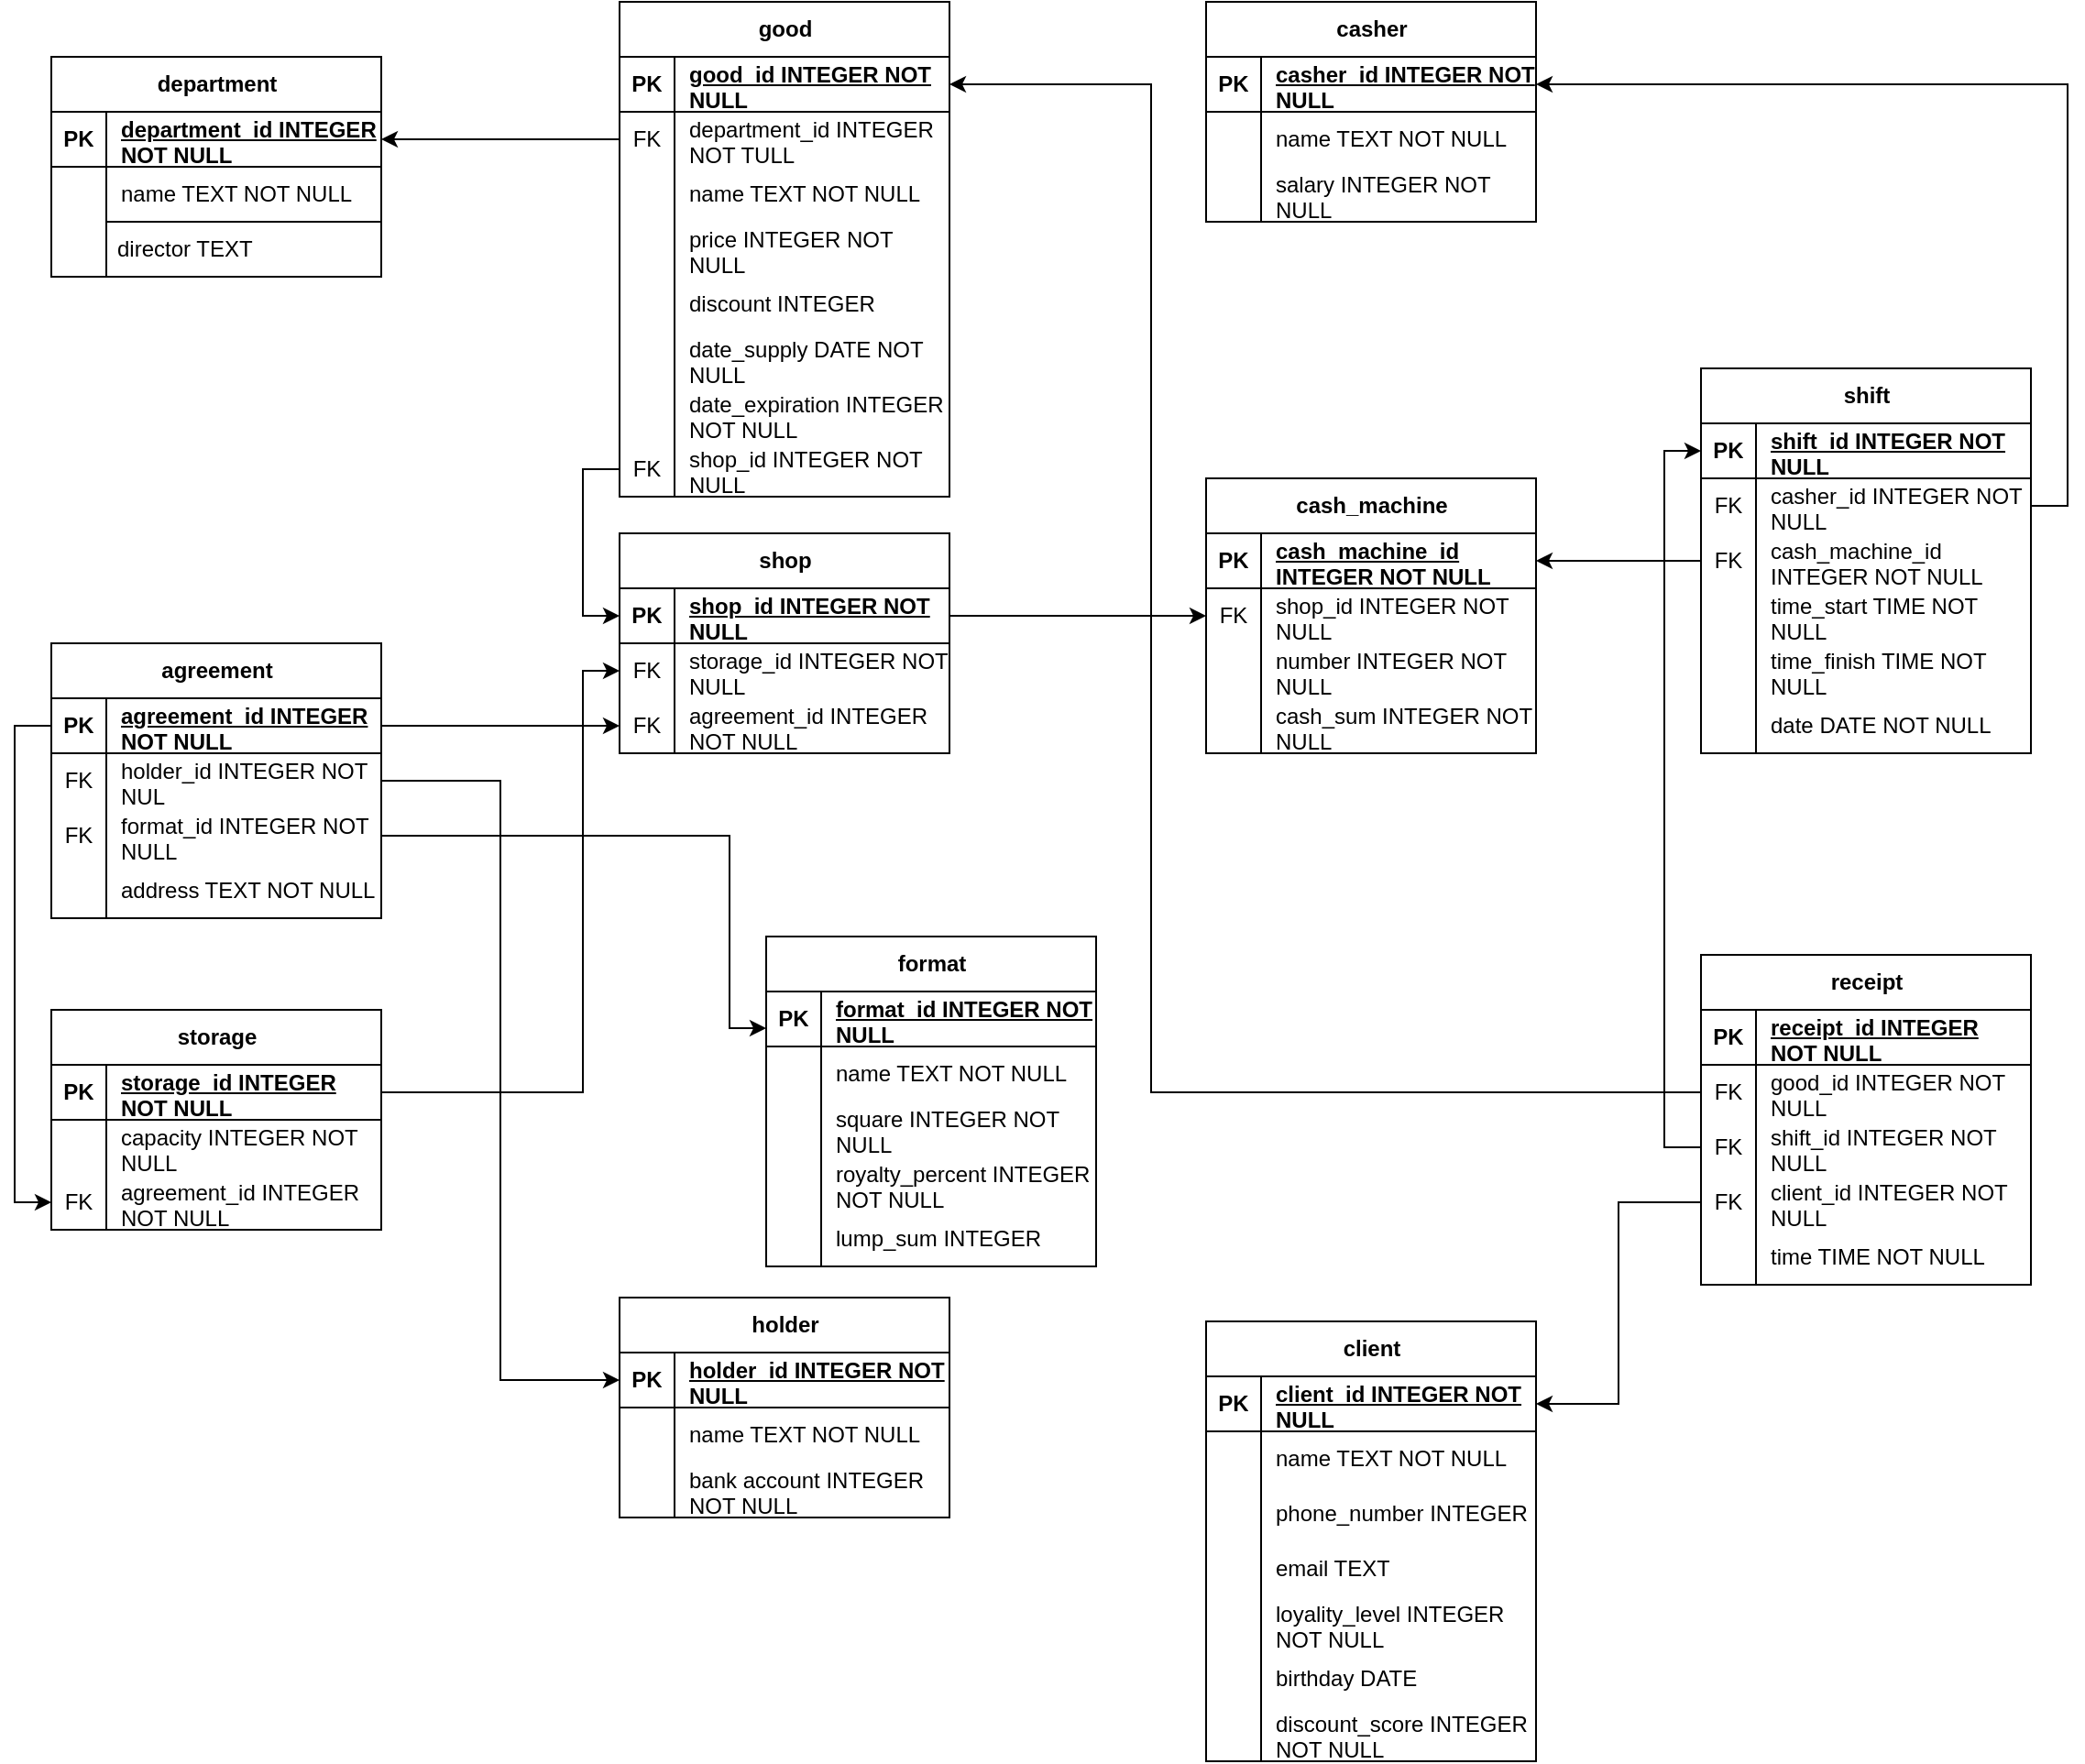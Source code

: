 <mxfile version="24.0.2" type="device">
  <diagram name="Страница — 1" id="RvB2A4l-rY9l8j5O6kjT">
    <mxGraphModel dx="1670" dy="948" grid="1" gridSize="10" guides="1" tooltips="1" connect="1" arrows="1" fold="1" page="1" pageScale="1" pageWidth="1169" pageHeight="1654" math="0" shadow="0">
      <root>
        <mxCell id="0" />
        <mxCell id="1" parent="0" />
        <mxCell id="YJW1CCbFimQY8B7-sIOI-7" value="shop" style="shape=table;startSize=30;container=1;collapsible=1;childLayout=tableLayout;fixedRows=1;rowLines=0;fontStyle=1;align=center;resizeLast=1;html=1;" parent="1" vertex="1">
          <mxGeometry x="350" y="410" width="180" height="120" as="geometry" />
        </mxCell>
        <mxCell id="YJW1CCbFimQY8B7-sIOI-8" value="" style="shape=tableRow;horizontal=0;startSize=0;swimlaneHead=0;swimlaneBody=0;fillColor=none;collapsible=0;dropTarget=0;points=[[0,0.5],[1,0.5]];portConstraint=eastwest;top=0;left=0;right=0;bottom=1;" parent="YJW1CCbFimQY8B7-sIOI-7" vertex="1">
          <mxGeometry y="30" width="180" height="30" as="geometry" />
        </mxCell>
        <mxCell id="YJW1CCbFimQY8B7-sIOI-9" value="PK" style="shape=partialRectangle;connectable=0;fillColor=none;top=0;left=0;bottom=0;right=0;fontStyle=1;overflow=hidden;whiteSpace=wrap;html=1;" parent="YJW1CCbFimQY8B7-sIOI-8" vertex="1">
          <mxGeometry width="30" height="30" as="geometry">
            <mxRectangle width="30" height="30" as="alternateBounds" />
          </mxGeometry>
        </mxCell>
        <mxCell id="YJW1CCbFimQY8B7-sIOI-10" value="shop_id INTEGER NOT NULL" style="shape=partialRectangle;connectable=0;fillColor=none;top=0;left=0;bottom=0;right=0;align=left;spacingLeft=6;fontStyle=5;overflow=hidden;whiteSpace=wrap;html=1;" parent="YJW1CCbFimQY8B7-sIOI-8" vertex="1">
          <mxGeometry x="30" width="150" height="30" as="geometry">
            <mxRectangle width="150" height="30" as="alternateBounds" />
          </mxGeometry>
        </mxCell>
        <mxCell id="YJW1CCbFimQY8B7-sIOI-11" value="" style="shape=tableRow;horizontal=0;startSize=0;swimlaneHead=0;swimlaneBody=0;fillColor=none;collapsible=0;dropTarget=0;points=[[0,0.5],[1,0.5]];portConstraint=eastwest;top=0;left=0;right=0;bottom=0;" parent="YJW1CCbFimQY8B7-sIOI-7" vertex="1">
          <mxGeometry y="60" width="180" height="30" as="geometry" />
        </mxCell>
        <mxCell id="YJW1CCbFimQY8B7-sIOI-12" value="FK" style="shape=partialRectangle;connectable=0;fillColor=none;top=0;left=0;bottom=0;right=0;editable=1;overflow=hidden;whiteSpace=wrap;html=1;" parent="YJW1CCbFimQY8B7-sIOI-11" vertex="1">
          <mxGeometry width="30" height="30" as="geometry">
            <mxRectangle width="30" height="30" as="alternateBounds" />
          </mxGeometry>
        </mxCell>
        <mxCell id="YJW1CCbFimQY8B7-sIOI-13" value="storage_id INTEGER NOT NULL" style="shape=partialRectangle;connectable=0;fillColor=none;top=0;left=0;bottom=0;right=0;align=left;spacingLeft=6;overflow=hidden;whiteSpace=wrap;html=1;" parent="YJW1CCbFimQY8B7-sIOI-11" vertex="1">
          <mxGeometry x="30" width="150" height="30" as="geometry">
            <mxRectangle width="150" height="30" as="alternateBounds" />
          </mxGeometry>
        </mxCell>
        <mxCell id="YJW1CCbFimQY8B7-sIOI-14" value="" style="shape=tableRow;horizontal=0;startSize=0;swimlaneHead=0;swimlaneBody=0;fillColor=none;collapsible=0;dropTarget=0;points=[[0,0.5],[1,0.5]];portConstraint=eastwest;top=0;left=0;right=0;bottom=0;" parent="YJW1CCbFimQY8B7-sIOI-7" vertex="1">
          <mxGeometry y="90" width="180" height="30" as="geometry" />
        </mxCell>
        <mxCell id="YJW1CCbFimQY8B7-sIOI-15" value="FK" style="shape=partialRectangle;connectable=0;fillColor=none;top=0;left=0;bottom=0;right=0;editable=1;overflow=hidden;whiteSpace=wrap;html=1;" parent="YJW1CCbFimQY8B7-sIOI-14" vertex="1">
          <mxGeometry width="30" height="30" as="geometry">
            <mxRectangle width="30" height="30" as="alternateBounds" />
          </mxGeometry>
        </mxCell>
        <mxCell id="YJW1CCbFimQY8B7-sIOI-16" value="agreement_id INTEGER NOT NULL" style="shape=partialRectangle;connectable=0;fillColor=none;top=0;left=0;bottom=0;right=0;align=left;spacingLeft=6;overflow=hidden;whiteSpace=wrap;html=1;" parent="YJW1CCbFimQY8B7-sIOI-14" vertex="1">
          <mxGeometry x="30" width="150" height="30" as="geometry">
            <mxRectangle width="150" height="30" as="alternateBounds" />
          </mxGeometry>
        </mxCell>
        <mxCell id="YJW1CCbFimQY8B7-sIOI-20" value="good" style="shape=table;startSize=30;container=1;collapsible=1;childLayout=tableLayout;fixedRows=1;rowLines=0;fontStyle=1;align=center;resizeLast=1;html=1;" parent="1" vertex="1">
          <mxGeometry x="350" y="120" width="180" height="270" as="geometry">
            <mxRectangle x="360" y="120" width="70" height="30" as="alternateBounds" />
          </mxGeometry>
        </mxCell>
        <mxCell id="YJW1CCbFimQY8B7-sIOI-21" value="" style="shape=tableRow;horizontal=0;startSize=0;swimlaneHead=0;swimlaneBody=0;fillColor=none;collapsible=0;dropTarget=0;points=[[0,0.5],[1,0.5]];portConstraint=eastwest;top=0;left=0;right=0;bottom=1;" parent="YJW1CCbFimQY8B7-sIOI-20" vertex="1">
          <mxGeometry y="30" width="180" height="30" as="geometry" />
        </mxCell>
        <mxCell id="YJW1CCbFimQY8B7-sIOI-22" value="PK" style="shape=partialRectangle;connectable=0;fillColor=none;top=0;left=0;bottom=0;right=0;fontStyle=1;overflow=hidden;whiteSpace=wrap;html=1;" parent="YJW1CCbFimQY8B7-sIOI-21" vertex="1">
          <mxGeometry width="30" height="30" as="geometry">
            <mxRectangle width="30" height="30" as="alternateBounds" />
          </mxGeometry>
        </mxCell>
        <mxCell id="YJW1CCbFimQY8B7-sIOI-23" value="good_id INTEGER NOT NULL" style="shape=partialRectangle;connectable=0;fillColor=none;top=0;left=0;bottom=0;right=0;align=left;spacingLeft=6;fontStyle=5;overflow=hidden;whiteSpace=wrap;html=1;" parent="YJW1CCbFimQY8B7-sIOI-21" vertex="1">
          <mxGeometry x="30" width="150" height="30" as="geometry">
            <mxRectangle width="150" height="30" as="alternateBounds" />
          </mxGeometry>
        </mxCell>
        <mxCell id="YJW1CCbFimQY8B7-sIOI-24" value="" style="shape=tableRow;horizontal=0;startSize=0;swimlaneHead=0;swimlaneBody=0;fillColor=none;collapsible=0;dropTarget=0;points=[[0,0.5],[1,0.5]];portConstraint=eastwest;top=0;left=0;right=0;bottom=0;" parent="YJW1CCbFimQY8B7-sIOI-20" vertex="1">
          <mxGeometry y="60" width="180" height="30" as="geometry" />
        </mxCell>
        <mxCell id="YJW1CCbFimQY8B7-sIOI-25" value="FK" style="shape=partialRectangle;connectable=0;fillColor=none;top=0;left=0;bottom=0;right=0;editable=1;overflow=hidden;whiteSpace=wrap;html=1;" parent="YJW1CCbFimQY8B7-sIOI-24" vertex="1">
          <mxGeometry width="30" height="30" as="geometry">
            <mxRectangle width="30" height="30" as="alternateBounds" />
          </mxGeometry>
        </mxCell>
        <mxCell id="YJW1CCbFimQY8B7-sIOI-26" value="department_id INTEGER NOT TULL" style="shape=partialRectangle;connectable=0;fillColor=none;top=0;left=0;bottom=0;right=0;align=left;spacingLeft=6;overflow=hidden;whiteSpace=wrap;html=1;" parent="YJW1CCbFimQY8B7-sIOI-24" vertex="1">
          <mxGeometry x="30" width="150" height="30" as="geometry">
            <mxRectangle width="150" height="30" as="alternateBounds" />
          </mxGeometry>
        </mxCell>
        <mxCell id="YJW1CCbFimQY8B7-sIOI-27" value="" style="shape=tableRow;horizontal=0;startSize=0;swimlaneHead=0;swimlaneBody=0;fillColor=none;collapsible=0;dropTarget=0;points=[[0,0.5],[1,0.5]];portConstraint=eastwest;top=0;left=0;right=0;bottom=0;" parent="YJW1CCbFimQY8B7-sIOI-20" vertex="1">
          <mxGeometry y="90" width="180" height="30" as="geometry" />
        </mxCell>
        <mxCell id="YJW1CCbFimQY8B7-sIOI-28" value="" style="shape=partialRectangle;connectable=0;fillColor=none;top=0;left=0;bottom=0;right=0;editable=1;overflow=hidden;whiteSpace=wrap;html=1;" parent="YJW1CCbFimQY8B7-sIOI-27" vertex="1">
          <mxGeometry width="30" height="30" as="geometry">
            <mxRectangle width="30" height="30" as="alternateBounds" />
          </mxGeometry>
        </mxCell>
        <mxCell id="YJW1CCbFimQY8B7-sIOI-29" value="name TEXT NOT NULL" style="shape=partialRectangle;connectable=0;fillColor=none;top=0;left=0;bottom=0;right=0;align=left;spacingLeft=6;overflow=hidden;whiteSpace=wrap;html=1;" parent="YJW1CCbFimQY8B7-sIOI-27" vertex="1">
          <mxGeometry x="30" width="150" height="30" as="geometry">
            <mxRectangle width="150" height="30" as="alternateBounds" />
          </mxGeometry>
        </mxCell>
        <mxCell id="YJW1CCbFimQY8B7-sIOI-30" value="" style="shape=tableRow;horizontal=0;startSize=0;swimlaneHead=0;swimlaneBody=0;fillColor=none;collapsible=0;dropTarget=0;points=[[0,0.5],[1,0.5]];portConstraint=eastwest;top=0;left=0;right=0;bottom=0;" parent="YJW1CCbFimQY8B7-sIOI-20" vertex="1">
          <mxGeometry y="120" width="180" height="30" as="geometry" />
        </mxCell>
        <mxCell id="YJW1CCbFimQY8B7-sIOI-31" value="" style="shape=partialRectangle;connectable=0;fillColor=none;top=0;left=0;bottom=0;right=0;editable=1;overflow=hidden;whiteSpace=wrap;html=1;" parent="YJW1CCbFimQY8B7-sIOI-30" vertex="1">
          <mxGeometry width="30" height="30" as="geometry">
            <mxRectangle width="30" height="30" as="alternateBounds" />
          </mxGeometry>
        </mxCell>
        <mxCell id="YJW1CCbFimQY8B7-sIOI-32" value="price INTEGER NOT NULL" style="shape=partialRectangle;connectable=0;fillColor=none;top=0;left=0;bottom=0;right=0;align=left;spacingLeft=6;overflow=hidden;whiteSpace=wrap;html=1;" parent="YJW1CCbFimQY8B7-sIOI-30" vertex="1">
          <mxGeometry x="30" width="150" height="30" as="geometry">
            <mxRectangle width="150" height="30" as="alternateBounds" />
          </mxGeometry>
        </mxCell>
        <mxCell id="YJW1CCbFimQY8B7-sIOI-59" value="" style="shape=tableRow;horizontal=0;startSize=0;swimlaneHead=0;swimlaneBody=0;fillColor=none;collapsible=0;dropTarget=0;points=[[0,0.5],[1,0.5]];portConstraint=eastwest;top=0;left=0;right=0;bottom=0;" parent="YJW1CCbFimQY8B7-sIOI-20" vertex="1">
          <mxGeometry y="150" width="180" height="30" as="geometry" />
        </mxCell>
        <mxCell id="YJW1CCbFimQY8B7-sIOI-60" value="" style="shape=partialRectangle;connectable=0;fillColor=none;top=0;left=0;bottom=0;right=0;editable=1;overflow=hidden;whiteSpace=wrap;html=1;" parent="YJW1CCbFimQY8B7-sIOI-59" vertex="1">
          <mxGeometry width="30" height="30" as="geometry">
            <mxRectangle width="30" height="30" as="alternateBounds" />
          </mxGeometry>
        </mxCell>
        <mxCell id="YJW1CCbFimQY8B7-sIOI-61" value="discount INTEGER" style="shape=partialRectangle;connectable=0;fillColor=none;top=0;left=0;bottom=0;right=0;align=left;spacingLeft=6;overflow=hidden;whiteSpace=wrap;html=1;" parent="YJW1CCbFimQY8B7-sIOI-59" vertex="1">
          <mxGeometry x="30" width="150" height="30" as="geometry">
            <mxRectangle width="150" height="30" as="alternateBounds" />
          </mxGeometry>
        </mxCell>
        <mxCell id="YJW1CCbFimQY8B7-sIOI-62" value="" style="shape=tableRow;horizontal=0;startSize=0;swimlaneHead=0;swimlaneBody=0;fillColor=none;collapsible=0;dropTarget=0;points=[[0,0.5],[1,0.5]];portConstraint=eastwest;top=0;left=0;right=0;bottom=0;" parent="YJW1CCbFimQY8B7-sIOI-20" vertex="1">
          <mxGeometry y="180" width="180" height="30" as="geometry" />
        </mxCell>
        <mxCell id="YJW1CCbFimQY8B7-sIOI-63" value="" style="shape=partialRectangle;connectable=0;fillColor=none;top=0;left=0;bottom=0;right=0;editable=1;overflow=hidden;whiteSpace=wrap;html=1;" parent="YJW1CCbFimQY8B7-sIOI-62" vertex="1">
          <mxGeometry width="30" height="30" as="geometry">
            <mxRectangle width="30" height="30" as="alternateBounds" />
          </mxGeometry>
        </mxCell>
        <mxCell id="YJW1CCbFimQY8B7-sIOI-64" value="date_supply DATE NOT NULL" style="shape=partialRectangle;connectable=0;fillColor=none;top=0;left=0;bottom=0;right=0;align=left;spacingLeft=6;overflow=hidden;whiteSpace=wrap;html=1;" parent="YJW1CCbFimQY8B7-sIOI-62" vertex="1">
          <mxGeometry x="30" width="150" height="30" as="geometry">
            <mxRectangle width="150" height="30" as="alternateBounds" />
          </mxGeometry>
        </mxCell>
        <mxCell id="YJW1CCbFimQY8B7-sIOI-65" value="" style="shape=tableRow;horizontal=0;startSize=0;swimlaneHead=0;swimlaneBody=0;fillColor=none;collapsible=0;dropTarget=0;points=[[0,0.5],[1,0.5]];portConstraint=eastwest;top=0;left=0;right=0;bottom=0;" parent="YJW1CCbFimQY8B7-sIOI-20" vertex="1">
          <mxGeometry y="210" width="180" height="30" as="geometry" />
        </mxCell>
        <mxCell id="YJW1CCbFimQY8B7-sIOI-66" value="" style="shape=partialRectangle;connectable=0;fillColor=none;top=0;left=0;bottom=0;right=0;editable=1;overflow=hidden;whiteSpace=wrap;html=1;" parent="YJW1CCbFimQY8B7-sIOI-65" vertex="1">
          <mxGeometry width="30" height="30" as="geometry">
            <mxRectangle width="30" height="30" as="alternateBounds" />
          </mxGeometry>
        </mxCell>
        <mxCell id="YJW1CCbFimQY8B7-sIOI-67" value="date_expiration INTEGER NOT NULL" style="shape=partialRectangle;connectable=0;fillColor=none;top=0;left=0;bottom=0;right=0;align=left;spacingLeft=6;overflow=hidden;whiteSpace=wrap;html=1;" parent="YJW1CCbFimQY8B7-sIOI-65" vertex="1">
          <mxGeometry x="30" width="150" height="30" as="geometry">
            <mxRectangle width="150" height="30" as="alternateBounds" />
          </mxGeometry>
        </mxCell>
        <mxCell id="YJW1CCbFimQY8B7-sIOI-83" value="" style="shape=tableRow;horizontal=0;startSize=0;swimlaneHead=0;swimlaneBody=0;fillColor=none;collapsible=0;dropTarget=0;points=[[0,0.5],[1,0.5]];portConstraint=eastwest;top=0;left=0;right=0;bottom=0;" parent="YJW1CCbFimQY8B7-sIOI-20" vertex="1">
          <mxGeometry y="240" width="180" height="30" as="geometry" />
        </mxCell>
        <mxCell id="YJW1CCbFimQY8B7-sIOI-84" value="FK" style="shape=partialRectangle;connectable=0;fillColor=none;top=0;left=0;bottom=0;right=0;editable=1;overflow=hidden;whiteSpace=wrap;html=1;" parent="YJW1CCbFimQY8B7-sIOI-83" vertex="1">
          <mxGeometry width="30" height="30" as="geometry">
            <mxRectangle width="30" height="30" as="alternateBounds" />
          </mxGeometry>
        </mxCell>
        <mxCell id="YJW1CCbFimQY8B7-sIOI-85" value="shop_id INTEGER NOT NULL" style="shape=partialRectangle;connectable=0;fillColor=none;top=0;left=0;bottom=0;right=0;align=left;spacingLeft=6;overflow=hidden;whiteSpace=wrap;html=1;" parent="YJW1CCbFimQY8B7-sIOI-83" vertex="1">
          <mxGeometry x="30" width="150" height="30" as="geometry">
            <mxRectangle width="150" height="30" as="alternateBounds" />
          </mxGeometry>
        </mxCell>
        <mxCell id="YJW1CCbFimQY8B7-sIOI-68" style="edgeStyle=orthogonalEdgeStyle;rounded=0;orthogonalLoop=1;jettySize=auto;html=1;exitX=0;exitY=0.5;exitDx=0;exitDy=0;entryX=0;entryY=0.5;entryDx=0;entryDy=0;" parent="1" source="YJW1CCbFimQY8B7-sIOI-83" target="YJW1CCbFimQY8B7-sIOI-8" edge="1">
          <mxGeometry relative="1" as="geometry">
            <Array as="points">
              <mxPoint x="330" y="375" />
              <mxPoint x="330" y="455" />
            </Array>
          </mxGeometry>
        </mxCell>
        <mxCell id="YJW1CCbFimQY8B7-sIOI-69" value="department" style="shape=table;startSize=30;container=1;collapsible=1;childLayout=tableLayout;fixedRows=1;rowLines=0;fontStyle=1;align=center;resizeLast=1;html=1;" parent="1" vertex="1">
          <mxGeometry x="40" y="150" width="180" height="120" as="geometry" />
        </mxCell>
        <mxCell id="YJW1CCbFimQY8B7-sIOI-70" value="" style="shape=tableRow;horizontal=0;startSize=0;swimlaneHead=0;swimlaneBody=0;fillColor=none;collapsible=0;dropTarget=0;points=[[0,0.5],[1,0.5]];portConstraint=eastwest;top=0;left=0;right=0;bottom=1;" parent="YJW1CCbFimQY8B7-sIOI-69" vertex="1">
          <mxGeometry y="30" width="180" height="30" as="geometry" />
        </mxCell>
        <mxCell id="YJW1CCbFimQY8B7-sIOI-71" value="PK" style="shape=partialRectangle;connectable=0;fillColor=none;top=0;left=0;bottom=0;right=0;fontStyle=1;overflow=hidden;whiteSpace=wrap;html=1;" parent="YJW1CCbFimQY8B7-sIOI-70" vertex="1">
          <mxGeometry width="30" height="30" as="geometry">
            <mxRectangle width="30" height="30" as="alternateBounds" />
          </mxGeometry>
        </mxCell>
        <mxCell id="YJW1CCbFimQY8B7-sIOI-72" value="department_id INTEGER NOT NULL" style="shape=partialRectangle;connectable=0;fillColor=none;top=0;left=0;bottom=0;right=0;align=left;spacingLeft=6;fontStyle=5;overflow=hidden;whiteSpace=wrap;html=1;" parent="YJW1CCbFimQY8B7-sIOI-70" vertex="1">
          <mxGeometry x="30" width="150" height="30" as="geometry">
            <mxRectangle width="150" height="30" as="alternateBounds" />
          </mxGeometry>
        </mxCell>
        <mxCell id="YJW1CCbFimQY8B7-sIOI-73" value="" style="shape=tableRow;horizontal=0;startSize=0;swimlaneHead=0;swimlaneBody=0;fillColor=none;collapsible=0;dropTarget=0;points=[[0,0.5],[1,0.5]];portConstraint=eastwest;top=0;left=0;right=0;bottom=0;" parent="YJW1CCbFimQY8B7-sIOI-69" vertex="1">
          <mxGeometry y="60" width="180" height="30" as="geometry" />
        </mxCell>
        <mxCell id="YJW1CCbFimQY8B7-sIOI-74" value="" style="shape=partialRectangle;connectable=0;fillColor=none;top=0;left=0;bottom=0;right=0;editable=1;overflow=hidden;whiteSpace=wrap;html=1;" parent="YJW1CCbFimQY8B7-sIOI-73" vertex="1">
          <mxGeometry width="30" height="30" as="geometry">
            <mxRectangle width="30" height="30" as="alternateBounds" />
          </mxGeometry>
        </mxCell>
        <mxCell id="YJW1CCbFimQY8B7-sIOI-75" value="name TEXT NOT NULL" style="shape=partialRectangle;connectable=0;fillColor=none;top=0;left=0;bottom=0;right=0;align=left;spacingLeft=6;overflow=hidden;whiteSpace=wrap;html=1;" parent="YJW1CCbFimQY8B7-sIOI-73" vertex="1">
          <mxGeometry x="30" width="150" height="30" as="geometry">
            <mxRectangle width="150" height="30" as="alternateBounds" />
          </mxGeometry>
        </mxCell>
        <mxCell id="YJW1CCbFimQY8B7-sIOI-82" style="edgeStyle=orthogonalEdgeStyle;rounded=0;orthogonalLoop=1;jettySize=auto;html=1;exitX=0;exitY=0.5;exitDx=0;exitDy=0;entryX=1;entryY=0.5;entryDx=0;entryDy=0;" parent="1" source="YJW1CCbFimQY8B7-sIOI-24" target="YJW1CCbFimQY8B7-sIOI-70" edge="1">
          <mxGeometry relative="1" as="geometry" />
        </mxCell>
        <mxCell id="YJW1CCbFimQY8B7-sIOI-99" value="storage" style="shape=table;startSize=30;container=1;collapsible=1;childLayout=tableLayout;fixedRows=1;rowLines=0;fontStyle=1;align=center;resizeLast=1;html=1;" parent="1" vertex="1">
          <mxGeometry x="40" y="670" width="180" height="120" as="geometry" />
        </mxCell>
        <mxCell id="YJW1CCbFimQY8B7-sIOI-100" value="" style="shape=tableRow;horizontal=0;startSize=0;swimlaneHead=0;swimlaneBody=0;fillColor=none;collapsible=0;dropTarget=0;points=[[0,0.5],[1,0.5]];portConstraint=eastwest;top=0;left=0;right=0;bottom=1;" parent="YJW1CCbFimQY8B7-sIOI-99" vertex="1">
          <mxGeometry y="30" width="180" height="30" as="geometry" />
        </mxCell>
        <mxCell id="YJW1CCbFimQY8B7-sIOI-101" value="PK" style="shape=partialRectangle;connectable=0;fillColor=none;top=0;left=0;bottom=0;right=0;fontStyle=1;overflow=hidden;whiteSpace=wrap;html=1;" parent="YJW1CCbFimQY8B7-sIOI-100" vertex="1">
          <mxGeometry width="30" height="30" as="geometry">
            <mxRectangle width="30" height="30" as="alternateBounds" />
          </mxGeometry>
        </mxCell>
        <mxCell id="YJW1CCbFimQY8B7-sIOI-102" value="storage_id INTEGER NOT NULL" style="shape=partialRectangle;connectable=0;fillColor=none;top=0;left=0;bottom=0;right=0;align=left;spacingLeft=6;fontStyle=5;overflow=hidden;whiteSpace=wrap;html=1;" parent="YJW1CCbFimQY8B7-sIOI-100" vertex="1">
          <mxGeometry x="30" width="150" height="30" as="geometry">
            <mxRectangle width="150" height="30" as="alternateBounds" />
          </mxGeometry>
        </mxCell>
        <mxCell id="YJW1CCbFimQY8B7-sIOI-103" value="" style="shape=tableRow;horizontal=0;startSize=0;swimlaneHead=0;swimlaneBody=0;fillColor=none;collapsible=0;dropTarget=0;points=[[0,0.5],[1,0.5]];portConstraint=eastwest;top=0;left=0;right=0;bottom=0;" parent="YJW1CCbFimQY8B7-sIOI-99" vertex="1">
          <mxGeometry y="60" width="180" height="30" as="geometry" />
        </mxCell>
        <mxCell id="YJW1CCbFimQY8B7-sIOI-104" value="" style="shape=partialRectangle;connectable=0;fillColor=none;top=0;left=0;bottom=0;right=0;editable=1;overflow=hidden;whiteSpace=wrap;html=1;" parent="YJW1CCbFimQY8B7-sIOI-103" vertex="1">
          <mxGeometry width="30" height="30" as="geometry">
            <mxRectangle width="30" height="30" as="alternateBounds" />
          </mxGeometry>
        </mxCell>
        <mxCell id="YJW1CCbFimQY8B7-sIOI-105" value="capacity INTEGER NOT NULL" style="shape=partialRectangle;connectable=0;fillColor=none;top=0;left=0;bottom=0;right=0;align=left;spacingLeft=6;overflow=hidden;whiteSpace=wrap;html=1;" parent="YJW1CCbFimQY8B7-sIOI-103" vertex="1">
          <mxGeometry x="30" width="150" height="30" as="geometry">
            <mxRectangle width="150" height="30" as="alternateBounds" />
          </mxGeometry>
        </mxCell>
        <mxCell id="YJW1CCbFimQY8B7-sIOI-106" value="" style="shape=tableRow;horizontal=0;startSize=0;swimlaneHead=0;swimlaneBody=0;fillColor=none;collapsible=0;dropTarget=0;points=[[0,0.5],[1,0.5]];portConstraint=eastwest;top=0;left=0;right=0;bottom=0;" parent="YJW1CCbFimQY8B7-sIOI-99" vertex="1">
          <mxGeometry y="90" width="180" height="30" as="geometry" />
        </mxCell>
        <mxCell id="YJW1CCbFimQY8B7-sIOI-107" value="FK" style="shape=partialRectangle;connectable=0;fillColor=none;top=0;left=0;bottom=0;right=0;editable=1;overflow=hidden;whiteSpace=wrap;html=1;" parent="YJW1CCbFimQY8B7-sIOI-106" vertex="1">
          <mxGeometry width="30" height="30" as="geometry">
            <mxRectangle width="30" height="30" as="alternateBounds" />
          </mxGeometry>
        </mxCell>
        <mxCell id="YJW1CCbFimQY8B7-sIOI-108" value="agreement_id INTEGER NOT NULL" style="shape=partialRectangle;connectable=0;fillColor=none;top=0;left=0;bottom=0;right=0;align=left;spacingLeft=6;overflow=hidden;whiteSpace=wrap;html=1;" parent="YJW1CCbFimQY8B7-sIOI-106" vertex="1">
          <mxGeometry x="30" width="150" height="30" as="geometry">
            <mxRectangle width="150" height="30" as="alternateBounds" />
          </mxGeometry>
        </mxCell>
        <mxCell id="YJW1CCbFimQY8B7-sIOI-128" value="format" style="shape=table;startSize=30;container=1;collapsible=1;childLayout=tableLayout;fixedRows=1;rowLines=0;fontStyle=1;align=center;resizeLast=1;html=1;" parent="1" vertex="1">
          <mxGeometry x="430" y="630" width="180" height="180" as="geometry" />
        </mxCell>
        <mxCell id="YJW1CCbFimQY8B7-sIOI-129" value="" style="shape=tableRow;horizontal=0;startSize=0;swimlaneHead=0;swimlaneBody=0;fillColor=none;collapsible=0;dropTarget=0;points=[[0,0.5],[1,0.5]];portConstraint=eastwest;top=0;left=0;right=0;bottom=1;" parent="YJW1CCbFimQY8B7-sIOI-128" vertex="1">
          <mxGeometry y="30" width="180" height="30" as="geometry" />
        </mxCell>
        <mxCell id="YJW1CCbFimQY8B7-sIOI-130" value="PK" style="shape=partialRectangle;connectable=0;fillColor=none;top=0;left=0;bottom=0;right=0;fontStyle=1;overflow=hidden;whiteSpace=wrap;html=1;" parent="YJW1CCbFimQY8B7-sIOI-129" vertex="1">
          <mxGeometry width="30" height="30" as="geometry">
            <mxRectangle width="30" height="30" as="alternateBounds" />
          </mxGeometry>
        </mxCell>
        <mxCell id="YJW1CCbFimQY8B7-sIOI-131" value="format_id INTEGER NOT NULL" style="shape=partialRectangle;connectable=0;fillColor=none;top=0;left=0;bottom=0;right=0;align=left;spacingLeft=6;fontStyle=5;overflow=hidden;whiteSpace=wrap;html=1;" parent="YJW1CCbFimQY8B7-sIOI-129" vertex="1">
          <mxGeometry x="30" width="150" height="30" as="geometry">
            <mxRectangle width="150" height="30" as="alternateBounds" />
          </mxGeometry>
        </mxCell>
        <mxCell id="YJW1CCbFimQY8B7-sIOI-132" value="" style="shape=tableRow;horizontal=0;startSize=0;swimlaneHead=0;swimlaneBody=0;fillColor=none;collapsible=0;dropTarget=0;points=[[0,0.5],[1,0.5]];portConstraint=eastwest;top=0;left=0;right=0;bottom=0;" parent="YJW1CCbFimQY8B7-sIOI-128" vertex="1">
          <mxGeometry y="60" width="180" height="30" as="geometry" />
        </mxCell>
        <mxCell id="YJW1CCbFimQY8B7-sIOI-133" value="" style="shape=partialRectangle;connectable=0;fillColor=none;top=0;left=0;bottom=0;right=0;editable=1;overflow=hidden;whiteSpace=wrap;html=1;" parent="YJW1CCbFimQY8B7-sIOI-132" vertex="1">
          <mxGeometry width="30" height="30" as="geometry">
            <mxRectangle width="30" height="30" as="alternateBounds" />
          </mxGeometry>
        </mxCell>
        <mxCell id="YJW1CCbFimQY8B7-sIOI-134" value="name TEXT NOT NULL" style="shape=partialRectangle;connectable=0;fillColor=none;top=0;left=0;bottom=0;right=0;align=left;spacingLeft=6;overflow=hidden;whiteSpace=wrap;html=1;" parent="YJW1CCbFimQY8B7-sIOI-132" vertex="1">
          <mxGeometry x="30" width="150" height="30" as="geometry">
            <mxRectangle width="150" height="30" as="alternateBounds" />
          </mxGeometry>
        </mxCell>
        <mxCell id="YJW1CCbFimQY8B7-sIOI-135" value="" style="shape=tableRow;horizontal=0;startSize=0;swimlaneHead=0;swimlaneBody=0;fillColor=none;collapsible=0;dropTarget=0;points=[[0,0.5],[1,0.5]];portConstraint=eastwest;top=0;left=0;right=0;bottom=0;" parent="YJW1CCbFimQY8B7-sIOI-128" vertex="1">
          <mxGeometry y="90" width="180" height="30" as="geometry" />
        </mxCell>
        <mxCell id="YJW1CCbFimQY8B7-sIOI-136" value="" style="shape=partialRectangle;connectable=0;fillColor=none;top=0;left=0;bottom=0;right=0;editable=1;overflow=hidden;whiteSpace=wrap;html=1;" parent="YJW1CCbFimQY8B7-sIOI-135" vertex="1">
          <mxGeometry width="30" height="30" as="geometry">
            <mxRectangle width="30" height="30" as="alternateBounds" />
          </mxGeometry>
        </mxCell>
        <mxCell id="YJW1CCbFimQY8B7-sIOI-137" value="square INTEGER NOT NULL" style="shape=partialRectangle;connectable=0;fillColor=none;top=0;left=0;bottom=0;right=0;align=left;spacingLeft=6;overflow=hidden;whiteSpace=wrap;html=1;" parent="YJW1CCbFimQY8B7-sIOI-135" vertex="1">
          <mxGeometry x="30" width="150" height="30" as="geometry">
            <mxRectangle width="150" height="30" as="alternateBounds" />
          </mxGeometry>
        </mxCell>
        <mxCell id="YJW1CCbFimQY8B7-sIOI-138" value="" style="shape=tableRow;horizontal=0;startSize=0;swimlaneHead=0;swimlaneBody=0;fillColor=none;collapsible=0;dropTarget=0;points=[[0,0.5],[1,0.5]];portConstraint=eastwest;top=0;left=0;right=0;bottom=0;" parent="YJW1CCbFimQY8B7-sIOI-128" vertex="1">
          <mxGeometry y="120" width="180" height="30" as="geometry" />
        </mxCell>
        <mxCell id="YJW1CCbFimQY8B7-sIOI-139" value="" style="shape=partialRectangle;connectable=0;fillColor=none;top=0;left=0;bottom=0;right=0;editable=1;overflow=hidden;whiteSpace=wrap;html=1;" parent="YJW1CCbFimQY8B7-sIOI-138" vertex="1">
          <mxGeometry width="30" height="30" as="geometry">
            <mxRectangle width="30" height="30" as="alternateBounds" />
          </mxGeometry>
        </mxCell>
        <mxCell id="YJW1CCbFimQY8B7-sIOI-140" value="royalty_percent INTEGER NOT NULL" style="shape=partialRectangle;connectable=0;fillColor=none;top=0;left=0;bottom=0;right=0;align=left;spacingLeft=6;overflow=hidden;whiteSpace=wrap;html=1;" parent="YJW1CCbFimQY8B7-sIOI-138" vertex="1">
          <mxGeometry x="30" width="150" height="30" as="geometry">
            <mxRectangle width="150" height="30" as="alternateBounds" />
          </mxGeometry>
        </mxCell>
        <mxCell id="YJW1CCbFimQY8B7-sIOI-147" value="" style="shape=tableRow;horizontal=0;startSize=0;swimlaneHead=0;swimlaneBody=0;fillColor=none;collapsible=0;dropTarget=0;points=[[0,0.5],[1,0.5]];portConstraint=eastwest;top=0;left=0;right=0;bottom=0;" parent="YJW1CCbFimQY8B7-sIOI-128" vertex="1">
          <mxGeometry y="150" width="180" height="30" as="geometry" />
        </mxCell>
        <mxCell id="YJW1CCbFimQY8B7-sIOI-148" value="" style="shape=partialRectangle;connectable=0;fillColor=none;top=0;left=0;bottom=0;right=0;editable=1;overflow=hidden;whiteSpace=wrap;html=1;" parent="YJW1CCbFimQY8B7-sIOI-147" vertex="1">
          <mxGeometry width="30" height="30" as="geometry">
            <mxRectangle width="30" height="30" as="alternateBounds" />
          </mxGeometry>
        </mxCell>
        <mxCell id="YJW1CCbFimQY8B7-sIOI-149" value="lump_sum INTEGER" style="shape=partialRectangle;connectable=0;fillColor=none;top=0;left=0;bottom=0;right=0;align=left;spacingLeft=6;overflow=hidden;whiteSpace=wrap;html=1;" parent="YJW1CCbFimQY8B7-sIOI-147" vertex="1">
          <mxGeometry x="30" width="150" height="30" as="geometry">
            <mxRectangle width="150" height="30" as="alternateBounds" />
          </mxGeometry>
        </mxCell>
        <mxCell id="YJW1CCbFimQY8B7-sIOI-152" value="agreement" style="shape=table;startSize=30;container=1;collapsible=1;childLayout=tableLayout;fixedRows=1;rowLines=0;fontStyle=1;align=center;resizeLast=1;html=1;" parent="1" vertex="1">
          <mxGeometry x="40" y="470" width="180" height="150" as="geometry" />
        </mxCell>
        <mxCell id="YJW1CCbFimQY8B7-sIOI-153" value="" style="shape=tableRow;horizontal=0;startSize=0;swimlaneHead=0;swimlaneBody=0;fillColor=none;collapsible=0;dropTarget=0;points=[[0,0.5],[1,0.5]];portConstraint=eastwest;top=0;left=0;right=0;bottom=1;" parent="YJW1CCbFimQY8B7-sIOI-152" vertex="1">
          <mxGeometry y="30" width="180" height="30" as="geometry" />
        </mxCell>
        <mxCell id="YJW1CCbFimQY8B7-sIOI-154" value="PK" style="shape=partialRectangle;connectable=0;fillColor=none;top=0;left=0;bottom=0;right=0;fontStyle=1;overflow=hidden;whiteSpace=wrap;html=1;" parent="YJW1CCbFimQY8B7-sIOI-153" vertex="1">
          <mxGeometry width="30" height="30" as="geometry">
            <mxRectangle width="30" height="30" as="alternateBounds" />
          </mxGeometry>
        </mxCell>
        <mxCell id="YJW1CCbFimQY8B7-sIOI-155" value="agreement_id INTEGER NOT NULL" style="shape=partialRectangle;connectable=0;fillColor=none;top=0;left=0;bottom=0;right=0;align=left;spacingLeft=6;fontStyle=5;overflow=hidden;whiteSpace=wrap;html=1;" parent="YJW1CCbFimQY8B7-sIOI-153" vertex="1">
          <mxGeometry x="30" width="150" height="30" as="geometry">
            <mxRectangle width="150" height="30" as="alternateBounds" />
          </mxGeometry>
        </mxCell>
        <mxCell id="YJW1CCbFimQY8B7-sIOI-156" value="" style="shape=tableRow;horizontal=0;startSize=0;swimlaneHead=0;swimlaneBody=0;fillColor=none;collapsible=0;dropTarget=0;points=[[0,0.5],[1,0.5]];portConstraint=eastwest;top=0;left=0;right=0;bottom=0;" parent="YJW1CCbFimQY8B7-sIOI-152" vertex="1">
          <mxGeometry y="60" width="180" height="30" as="geometry" />
        </mxCell>
        <mxCell id="YJW1CCbFimQY8B7-sIOI-157" value="FK" style="shape=partialRectangle;connectable=0;fillColor=none;top=0;left=0;bottom=0;right=0;editable=1;overflow=hidden;whiteSpace=wrap;html=1;" parent="YJW1CCbFimQY8B7-sIOI-156" vertex="1">
          <mxGeometry width="30" height="30" as="geometry">
            <mxRectangle width="30" height="30" as="alternateBounds" />
          </mxGeometry>
        </mxCell>
        <mxCell id="YJW1CCbFimQY8B7-sIOI-158" value="holder_id INTEGER NOT NUL" style="shape=partialRectangle;connectable=0;fillColor=none;top=0;left=0;bottom=0;right=0;align=left;spacingLeft=6;overflow=hidden;whiteSpace=wrap;html=1;" parent="YJW1CCbFimQY8B7-sIOI-156" vertex="1">
          <mxGeometry x="30" width="150" height="30" as="geometry">
            <mxRectangle width="150" height="30" as="alternateBounds" />
          </mxGeometry>
        </mxCell>
        <mxCell id="YJW1CCbFimQY8B7-sIOI-159" value="" style="shape=tableRow;horizontal=0;startSize=0;swimlaneHead=0;swimlaneBody=0;fillColor=none;collapsible=0;dropTarget=0;points=[[0,0.5],[1,0.5]];portConstraint=eastwest;top=0;left=0;right=0;bottom=0;" parent="YJW1CCbFimQY8B7-sIOI-152" vertex="1">
          <mxGeometry y="90" width="180" height="30" as="geometry" />
        </mxCell>
        <mxCell id="YJW1CCbFimQY8B7-sIOI-160" value="FK" style="shape=partialRectangle;connectable=0;fillColor=none;top=0;left=0;bottom=0;right=0;editable=1;overflow=hidden;whiteSpace=wrap;html=1;" parent="YJW1CCbFimQY8B7-sIOI-159" vertex="1">
          <mxGeometry width="30" height="30" as="geometry">
            <mxRectangle width="30" height="30" as="alternateBounds" />
          </mxGeometry>
        </mxCell>
        <mxCell id="YJW1CCbFimQY8B7-sIOI-161" value="format_id INTEGER NOT&amp;nbsp; NULL" style="shape=partialRectangle;connectable=0;fillColor=none;top=0;left=0;bottom=0;right=0;align=left;spacingLeft=6;overflow=hidden;whiteSpace=wrap;html=1;" parent="YJW1CCbFimQY8B7-sIOI-159" vertex="1">
          <mxGeometry x="30" width="150" height="30" as="geometry">
            <mxRectangle width="150" height="30" as="alternateBounds" />
          </mxGeometry>
        </mxCell>
        <mxCell id="YJW1CCbFimQY8B7-sIOI-162" value="" style="shape=tableRow;horizontal=0;startSize=0;swimlaneHead=0;swimlaneBody=0;fillColor=none;collapsible=0;dropTarget=0;points=[[0,0.5],[1,0.5]];portConstraint=eastwest;top=0;left=0;right=0;bottom=0;" parent="YJW1CCbFimQY8B7-sIOI-152" vertex="1">
          <mxGeometry y="120" width="180" height="30" as="geometry" />
        </mxCell>
        <mxCell id="YJW1CCbFimQY8B7-sIOI-163" value="" style="shape=partialRectangle;connectable=0;fillColor=none;top=0;left=0;bottom=0;right=0;editable=1;overflow=hidden;whiteSpace=wrap;html=1;" parent="YJW1CCbFimQY8B7-sIOI-162" vertex="1">
          <mxGeometry width="30" height="30" as="geometry">
            <mxRectangle width="30" height="30" as="alternateBounds" />
          </mxGeometry>
        </mxCell>
        <mxCell id="YJW1CCbFimQY8B7-sIOI-164" value="address TEXT NOT NULL" style="shape=partialRectangle;connectable=0;fillColor=none;top=0;left=0;bottom=0;right=0;align=left;spacingLeft=6;overflow=hidden;whiteSpace=wrap;html=1;" parent="YJW1CCbFimQY8B7-sIOI-162" vertex="1">
          <mxGeometry x="30" width="150" height="30" as="geometry">
            <mxRectangle width="150" height="30" as="alternateBounds" />
          </mxGeometry>
        </mxCell>
        <mxCell id="YJW1CCbFimQY8B7-sIOI-165" style="edgeStyle=orthogonalEdgeStyle;rounded=0;orthogonalLoop=1;jettySize=auto;html=1;exitX=1;exitY=0.5;exitDx=0;exitDy=0;" parent="1" source="YJW1CCbFimQY8B7-sIOI-159" edge="1">
          <mxGeometry relative="1" as="geometry">
            <mxPoint x="430" y="680" as="targetPoint" />
            <Array as="points">
              <mxPoint x="410" y="575" />
              <mxPoint x="410" y="680" />
            </Array>
          </mxGeometry>
        </mxCell>
        <mxCell id="YJW1CCbFimQY8B7-sIOI-166" style="edgeStyle=orthogonalEdgeStyle;rounded=0;orthogonalLoop=1;jettySize=auto;html=1;exitX=0;exitY=0.5;exitDx=0;exitDy=0;entryX=0;entryY=0.5;entryDx=0;entryDy=0;" parent="1" source="YJW1CCbFimQY8B7-sIOI-153" target="YJW1CCbFimQY8B7-sIOI-106" edge="1">
          <mxGeometry relative="1" as="geometry">
            <Array as="points">
              <mxPoint x="20" y="515" />
              <mxPoint x="20" y="775" />
            </Array>
          </mxGeometry>
        </mxCell>
        <mxCell id="YJW1CCbFimQY8B7-sIOI-167" style="edgeStyle=orthogonalEdgeStyle;rounded=0;orthogonalLoop=1;jettySize=auto;html=1;exitX=1;exitY=0.5;exitDx=0;exitDy=0;entryX=0;entryY=0.5;entryDx=0;entryDy=0;" parent="1" source="YJW1CCbFimQY8B7-sIOI-153" target="YJW1CCbFimQY8B7-sIOI-14" edge="1">
          <mxGeometry relative="1" as="geometry">
            <Array as="points">
              <mxPoint x="250" y="515" />
              <mxPoint x="250" y="515" />
            </Array>
          </mxGeometry>
        </mxCell>
        <mxCell id="YJW1CCbFimQY8B7-sIOI-168" style="edgeStyle=orthogonalEdgeStyle;rounded=0;orthogonalLoop=1;jettySize=auto;html=1;exitX=1;exitY=0.5;exitDx=0;exitDy=0;entryX=0;entryY=0.5;entryDx=0;entryDy=0;" parent="1" source="YJW1CCbFimQY8B7-sIOI-100" target="YJW1CCbFimQY8B7-sIOI-11" edge="1">
          <mxGeometry relative="1" as="geometry">
            <Array as="points">
              <mxPoint x="330" y="715" />
              <mxPoint x="330" y="485" />
            </Array>
          </mxGeometry>
        </mxCell>
        <mxCell id="YJW1CCbFimQY8B7-sIOI-171" value="holder" style="shape=table;startSize=30;container=1;collapsible=1;childLayout=tableLayout;fixedRows=1;rowLines=0;fontStyle=1;align=center;resizeLast=1;html=1;" parent="1" vertex="1">
          <mxGeometry x="350" y="827" width="180" height="120" as="geometry" />
        </mxCell>
        <mxCell id="YJW1CCbFimQY8B7-sIOI-172" value="" style="shape=tableRow;horizontal=0;startSize=0;swimlaneHead=0;swimlaneBody=0;fillColor=none;collapsible=0;dropTarget=0;points=[[0,0.5],[1,0.5]];portConstraint=eastwest;top=0;left=0;right=0;bottom=1;" parent="YJW1CCbFimQY8B7-sIOI-171" vertex="1">
          <mxGeometry y="30" width="180" height="30" as="geometry" />
        </mxCell>
        <mxCell id="YJW1CCbFimQY8B7-sIOI-173" value="PK" style="shape=partialRectangle;connectable=0;fillColor=none;top=0;left=0;bottom=0;right=0;fontStyle=1;overflow=hidden;whiteSpace=wrap;html=1;" parent="YJW1CCbFimQY8B7-sIOI-172" vertex="1">
          <mxGeometry width="30" height="30" as="geometry">
            <mxRectangle width="30" height="30" as="alternateBounds" />
          </mxGeometry>
        </mxCell>
        <mxCell id="YJW1CCbFimQY8B7-sIOI-174" value="holder_id INTEGER NOT NULL" style="shape=partialRectangle;connectable=0;fillColor=none;top=0;left=0;bottom=0;right=0;align=left;spacingLeft=6;fontStyle=5;overflow=hidden;whiteSpace=wrap;html=1;" parent="YJW1CCbFimQY8B7-sIOI-172" vertex="1">
          <mxGeometry x="30" width="150" height="30" as="geometry">
            <mxRectangle width="150" height="30" as="alternateBounds" />
          </mxGeometry>
        </mxCell>
        <mxCell id="YJW1CCbFimQY8B7-sIOI-175" value="" style="shape=tableRow;horizontal=0;startSize=0;swimlaneHead=0;swimlaneBody=0;fillColor=none;collapsible=0;dropTarget=0;points=[[0,0.5],[1,0.5]];portConstraint=eastwest;top=0;left=0;right=0;bottom=0;" parent="YJW1CCbFimQY8B7-sIOI-171" vertex="1">
          <mxGeometry y="60" width="180" height="30" as="geometry" />
        </mxCell>
        <mxCell id="YJW1CCbFimQY8B7-sIOI-176" value="" style="shape=partialRectangle;connectable=0;fillColor=none;top=0;left=0;bottom=0;right=0;editable=1;overflow=hidden;whiteSpace=wrap;html=1;" parent="YJW1CCbFimQY8B7-sIOI-175" vertex="1">
          <mxGeometry width="30" height="30" as="geometry">
            <mxRectangle width="30" height="30" as="alternateBounds" />
          </mxGeometry>
        </mxCell>
        <mxCell id="YJW1CCbFimQY8B7-sIOI-177" value="name TEXT NOT NULL" style="shape=partialRectangle;connectable=0;fillColor=none;top=0;left=0;bottom=0;right=0;align=left;spacingLeft=6;overflow=hidden;whiteSpace=wrap;html=1;" parent="YJW1CCbFimQY8B7-sIOI-175" vertex="1">
          <mxGeometry x="30" width="150" height="30" as="geometry">
            <mxRectangle width="150" height="30" as="alternateBounds" />
          </mxGeometry>
        </mxCell>
        <mxCell id="YJW1CCbFimQY8B7-sIOI-178" value="" style="shape=tableRow;horizontal=0;startSize=0;swimlaneHead=0;swimlaneBody=0;fillColor=none;collapsible=0;dropTarget=0;points=[[0,0.5],[1,0.5]];portConstraint=eastwest;top=0;left=0;right=0;bottom=0;" parent="YJW1CCbFimQY8B7-sIOI-171" vertex="1">
          <mxGeometry y="90" width="180" height="30" as="geometry" />
        </mxCell>
        <mxCell id="YJW1CCbFimQY8B7-sIOI-179" value="" style="shape=partialRectangle;connectable=0;fillColor=none;top=0;left=0;bottom=0;right=0;editable=1;overflow=hidden;whiteSpace=wrap;html=1;" parent="YJW1CCbFimQY8B7-sIOI-178" vertex="1">
          <mxGeometry width="30" height="30" as="geometry">
            <mxRectangle width="30" height="30" as="alternateBounds" />
          </mxGeometry>
        </mxCell>
        <mxCell id="YJW1CCbFimQY8B7-sIOI-180" value="bank account INTEGER NOT NULL" style="shape=partialRectangle;connectable=0;fillColor=none;top=0;left=0;bottom=0;right=0;align=left;spacingLeft=6;overflow=hidden;whiteSpace=wrap;html=1;" parent="YJW1CCbFimQY8B7-sIOI-178" vertex="1">
          <mxGeometry x="30" width="150" height="30" as="geometry">
            <mxRectangle width="150" height="30" as="alternateBounds" />
          </mxGeometry>
        </mxCell>
        <mxCell id="YJW1CCbFimQY8B7-sIOI-184" style="edgeStyle=orthogonalEdgeStyle;rounded=0;orthogonalLoop=1;jettySize=auto;html=1;exitX=1;exitY=0.5;exitDx=0;exitDy=0;entryX=0;entryY=0.5;entryDx=0;entryDy=0;" parent="1" source="YJW1CCbFimQY8B7-sIOI-156" target="YJW1CCbFimQY8B7-sIOI-172" edge="1">
          <mxGeometry relative="1" as="geometry" />
        </mxCell>
        <mxCell id="YJW1CCbFimQY8B7-sIOI-185" value="cash_machine" style="shape=table;startSize=30;container=1;collapsible=1;childLayout=tableLayout;fixedRows=1;rowLines=0;fontStyle=1;align=center;resizeLast=1;html=1;" parent="1" vertex="1">
          <mxGeometry x="670" y="380" width="180" height="150" as="geometry" />
        </mxCell>
        <mxCell id="YJW1CCbFimQY8B7-sIOI-186" value="" style="shape=tableRow;horizontal=0;startSize=0;swimlaneHead=0;swimlaneBody=0;fillColor=none;collapsible=0;dropTarget=0;points=[[0,0.5],[1,0.5]];portConstraint=eastwest;top=0;left=0;right=0;bottom=1;" parent="YJW1CCbFimQY8B7-sIOI-185" vertex="1">
          <mxGeometry y="30" width="180" height="30" as="geometry" />
        </mxCell>
        <mxCell id="YJW1CCbFimQY8B7-sIOI-187" value="PK" style="shape=partialRectangle;connectable=0;fillColor=none;top=0;left=0;bottom=0;right=0;fontStyle=1;overflow=hidden;whiteSpace=wrap;html=1;" parent="YJW1CCbFimQY8B7-sIOI-186" vertex="1">
          <mxGeometry width="30" height="30" as="geometry">
            <mxRectangle width="30" height="30" as="alternateBounds" />
          </mxGeometry>
        </mxCell>
        <mxCell id="YJW1CCbFimQY8B7-sIOI-188" value="cash_machine_id INTEGER NOT NULL" style="shape=partialRectangle;connectable=0;fillColor=none;top=0;left=0;bottom=0;right=0;align=left;spacingLeft=6;fontStyle=5;overflow=hidden;whiteSpace=wrap;html=1;" parent="YJW1CCbFimQY8B7-sIOI-186" vertex="1">
          <mxGeometry x="30" width="150" height="30" as="geometry">
            <mxRectangle width="150" height="30" as="alternateBounds" />
          </mxGeometry>
        </mxCell>
        <mxCell id="YJW1CCbFimQY8B7-sIOI-189" value="" style="shape=tableRow;horizontal=0;startSize=0;swimlaneHead=0;swimlaneBody=0;fillColor=none;collapsible=0;dropTarget=0;points=[[0,0.5],[1,0.5]];portConstraint=eastwest;top=0;left=0;right=0;bottom=0;" parent="YJW1CCbFimQY8B7-sIOI-185" vertex="1">
          <mxGeometry y="60" width="180" height="30" as="geometry" />
        </mxCell>
        <mxCell id="YJW1CCbFimQY8B7-sIOI-190" value="FK" style="shape=partialRectangle;connectable=0;fillColor=none;top=0;left=0;bottom=0;right=0;editable=1;overflow=hidden;whiteSpace=wrap;html=1;" parent="YJW1CCbFimQY8B7-sIOI-189" vertex="1">
          <mxGeometry width="30" height="30" as="geometry">
            <mxRectangle width="30" height="30" as="alternateBounds" />
          </mxGeometry>
        </mxCell>
        <mxCell id="YJW1CCbFimQY8B7-sIOI-191" value="shop_id INTEGER NOT NULL" style="shape=partialRectangle;connectable=0;fillColor=none;top=0;left=0;bottom=0;right=0;align=left;spacingLeft=6;overflow=hidden;whiteSpace=wrap;html=1;" parent="YJW1CCbFimQY8B7-sIOI-189" vertex="1">
          <mxGeometry x="30" width="150" height="30" as="geometry">
            <mxRectangle width="150" height="30" as="alternateBounds" />
          </mxGeometry>
        </mxCell>
        <mxCell id="YJW1CCbFimQY8B7-sIOI-192" value="" style="shape=tableRow;horizontal=0;startSize=0;swimlaneHead=0;swimlaneBody=0;fillColor=none;collapsible=0;dropTarget=0;points=[[0,0.5],[1,0.5]];portConstraint=eastwest;top=0;left=0;right=0;bottom=0;" parent="YJW1CCbFimQY8B7-sIOI-185" vertex="1">
          <mxGeometry y="90" width="180" height="30" as="geometry" />
        </mxCell>
        <mxCell id="YJW1CCbFimQY8B7-sIOI-193" value="" style="shape=partialRectangle;connectable=0;fillColor=none;top=0;left=0;bottom=0;right=0;editable=1;overflow=hidden;whiteSpace=wrap;html=1;" parent="YJW1CCbFimQY8B7-sIOI-192" vertex="1">
          <mxGeometry width="30" height="30" as="geometry">
            <mxRectangle width="30" height="30" as="alternateBounds" />
          </mxGeometry>
        </mxCell>
        <mxCell id="YJW1CCbFimQY8B7-sIOI-194" value="number INTEGER NOT NULL" style="shape=partialRectangle;connectable=0;fillColor=none;top=0;left=0;bottom=0;right=0;align=left;spacingLeft=6;overflow=hidden;whiteSpace=wrap;html=1;" parent="YJW1CCbFimQY8B7-sIOI-192" vertex="1">
          <mxGeometry x="30" width="150" height="30" as="geometry">
            <mxRectangle width="150" height="30" as="alternateBounds" />
          </mxGeometry>
        </mxCell>
        <mxCell id="YJW1CCbFimQY8B7-sIOI-195" value="" style="shape=tableRow;horizontal=0;startSize=0;swimlaneHead=0;swimlaneBody=0;fillColor=none;collapsible=0;dropTarget=0;points=[[0,0.5],[1,0.5]];portConstraint=eastwest;top=0;left=0;right=0;bottom=0;" parent="YJW1CCbFimQY8B7-sIOI-185" vertex="1">
          <mxGeometry y="120" width="180" height="30" as="geometry" />
        </mxCell>
        <mxCell id="YJW1CCbFimQY8B7-sIOI-196" value="" style="shape=partialRectangle;connectable=0;fillColor=none;top=0;left=0;bottom=0;right=0;editable=1;overflow=hidden;whiteSpace=wrap;html=1;" parent="YJW1CCbFimQY8B7-sIOI-195" vertex="1">
          <mxGeometry width="30" height="30" as="geometry">
            <mxRectangle width="30" height="30" as="alternateBounds" />
          </mxGeometry>
        </mxCell>
        <mxCell id="YJW1CCbFimQY8B7-sIOI-197" value="cash_sum INTEGER NOT NULL" style="shape=partialRectangle;connectable=0;fillColor=none;top=0;left=0;bottom=0;right=0;align=left;spacingLeft=6;overflow=hidden;whiteSpace=wrap;html=1;" parent="YJW1CCbFimQY8B7-sIOI-195" vertex="1">
          <mxGeometry x="30" width="150" height="30" as="geometry">
            <mxRectangle width="150" height="30" as="alternateBounds" />
          </mxGeometry>
        </mxCell>
        <mxCell id="YJW1CCbFimQY8B7-sIOI-198" style="edgeStyle=orthogonalEdgeStyle;rounded=0;orthogonalLoop=1;jettySize=auto;html=1;exitX=1;exitY=0.5;exitDx=0;exitDy=0;entryX=0;entryY=0.5;entryDx=0;entryDy=0;" parent="1" source="YJW1CCbFimQY8B7-sIOI-8" target="YJW1CCbFimQY8B7-sIOI-189" edge="1">
          <mxGeometry relative="1" as="geometry" />
        </mxCell>
        <mxCell id="YJW1CCbFimQY8B7-sIOI-199" value="casher" style="shape=table;startSize=30;container=1;collapsible=1;childLayout=tableLayout;fixedRows=1;rowLines=0;fontStyle=1;align=center;resizeLast=1;html=1;" parent="1" vertex="1">
          <mxGeometry x="670" y="120" width="180" height="120" as="geometry" />
        </mxCell>
        <mxCell id="YJW1CCbFimQY8B7-sIOI-200" value="" style="shape=tableRow;horizontal=0;startSize=0;swimlaneHead=0;swimlaneBody=0;fillColor=none;collapsible=0;dropTarget=0;points=[[0,0.5],[1,0.5]];portConstraint=eastwest;top=0;left=0;right=0;bottom=1;" parent="YJW1CCbFimQY8B7-sIOI-199" vertex="1">
          <mxGeometry y="30" width="180" height="30" as="geometry" />
        </mxCell>
        <mxCell id="YJW1CCbFimQY8B7-sIOI-201" value="PK" style="shape=partialRectangle;connectable=0;fillColor=none;top=0;left=0;bottom=0;right=0;fontStyle=1;overflow=hidden;whiteSpace=wrap;html=1;" parent="YJW1CCbFimQY8B7-sIOI-200" vertex="1">
          <mxGeometry width="30" height="30" as="geometry">
            <mxRectangle width="30" height="30" as="alternateBounds" />
          </mxGeometry>
        </mxCell>
        <mxCell id="YJW1CCbFimQY8B7-sIOI-202" value="casher_id INTEGER NOT NULL" style="shape=partialRectangle;connectable=0;fillColor=none;top=0;left=0;bottom=0;right=0;align=left;spacingLeft=6;fontStyle=5;overflow=hidden;whiteSpace=wrap;html=1;" parent="YJW1CCbFimQY8B7-sIOI-200" vertex="1">
          <mxGeometry x="30" width="150" height="30" as="geometry">
            <mxRectangle width="150" height="30" as="alternateBounds" />
          </mxGeometry>
        </mxCell>
        <mxCell id="YJW1CCbFimQY8B7-sIOI-203" value="" style="shape=tableRow;horizontal=0;startSize=0;swimlaneHead=0;swimlaneBody=0;fillColor=none;collapsible=0;dropTarget=0;points=[[0,0.5],[1,0.5]];portConstraint=eastwest;top=0;left=0;right=0;bottom=0;" parent="YJW1CCbFimQY8B7-sIOI-199" vertex="1">
          <mxGeometry y="60" width="180" height="30" as="geometry" />
        </mxCell>
        <mxCell id="YJW1CCbFimQY8B7-sIOI-204" value="" style="shape=partialRectangle;connectable=0;fillColor=none;top=0;left=0;bottom=0;right=0;editable=1;overflow=hidden;whiteSpace=wrap;html=1;" parent="YJW1CCbFimQY8B7-sIOI-203" vertex="1">
          <mxGeometry width="30" height="30" as="geometry">
            <mxRectangle width="30" height="30" as="alternateBounds" />
          </mxGeometry>
        </mxCell>
        <mxCell id="YJW1CCbFimQY8B7-sIOI-205" value="name TEXT NOT NULL" style="shape=partialRectangle;connectable=0;fillColor=none;top=0;left=0;bottom=0;right=0;align=left;spacingLeft=6;overflow=hidden;whiteSpace=wrap;html=1;" parent="YJW1CCbFimQY8B7-sIOI-203" vertex="1">
          <mxGeometry x="30" width="150" height="30" as="geometry">
            <mxRectangle width="150" height="30" as="alternateBounds" />
          </mxGeometry>
        </mxCell>
        <mxCell id="YJW1CCbFimQY8B7-sIOI-206" value="" style="shape=tableRow;horizontal=0;startSize=0;swimlaneHead=0;swimlaneBody=0;fillColor=none;collapsible=0;dropTarget=0;points=[[0,0.5],[1,0.5]];portConstraint=eastwest;top=0;left=0;right=0;bottom=0;" parent="YJW1CCbFimQY8B7-sIOI-199" vertex="1">
          <mxGeometry y="90" width="180" height="30" as="geometry" />
        </mxCell>
        <mxCell id="YJW1CCbFimQY8B7-sIOI-207" value="" style="shape=partialRectangle;connectable=0;fillColor=none;top=0;left=0;bottom=0;right=0;editable=1;overflow=hidden;whiteSpace=wrap;html=1;" parent="YJW1CCbFimQY8B7-sIOI-206" vertex="1">
          <mxGeometry width="30" height="30" as="geometry">
            <mxRectangle width="30" height="30" as="alternateBounds" />
          </mxGeometry>
        </mxCell>
        <mxCell id="YJW1CCbFimQY8B7-sIOI-208" value="salary INTEGER NOT NULL" style="shape=partialRectangle;connectable=0;fillColor=none;top=0;left=0;bottom=0;right=0;align=left;spacingLeft=6;overflow=hidden;whiteSpace=wrap;html=1;" parent="YJW1CCbFimQY8B7-sIOI-206" vertex="1">
          <mxGeometry x="30" width="150" height="30" as="geometry">
            <mxRectangle width="150" height="30" as="alternateBounds" />
          </mxGeometry>
        </mxCell>
        <mxCell id="YJW1CCbFimQY8B7-sIOI-213" value="shift" style="shape=table;startSize=30;container=1;collapsible=1;childLayout=tableLayout;fixedRows=1;rowLines=0;fontStyle=1;align=center;resizeLast=1;html=1;" parent="1" vertex="1">
          <mxGeometry x="940" y="320" width="180" height="210" as="geometry" />
        </mxCell>
        <mxCell id="YJW1CCbFimQY8B7-sIOI-214" value="" style="shape=tableRow;horizontal=0;startSize=0;swimlaneHead=0;swimlaneBody=0;fillColor=none;collapsible=0;dropTarget=0;points=[[0,0.5],[1,0.5]];portConstraint=eastwest;top=0;left=0;right=0;bottom=1;" parent="YJW1CCbFimQY8B7-sIOI-213" vertex="1">
          <mxGeometry y="30" width="180" height="30" as="geometry" />
        </mxCell>
        <mxCell id="YJW1CCbFimQY8B7-sIOI-215" value="PK" style="shape=partialRectangle;connectable=0;fillColor=none;top=0;left=0;bottom=0;right=0;fontStyle=1;overflow=hidden;whiteSpace=wrap;html=1;" parent="YJW1CCbFimQY8B7-sIOI-214" vertex="1">
          <mxGeometry width="30" height="30" as="geometry">
            <mxRectangle width="30" height="30" as="alternateBounds" />
          </mxGeometry>
        </mxCell>
        <mxCell id="YJW1CCbFimQY8B7-sIOI-216" value="shift_id INTEGER NOT NULL" style="shape=partialRectangle;connectable=0;fillColor=none;top=0;left=0;bottom=0;right=0;align=left;spacingLeft=6;fontStyle=5;overflow=hidden;whiteSpace=wrap;html=1;" parent="YJW1CCbFimQY8B7-sIOI-214" vertex="1">
          <mxGeometry x="30" width="150" height="30" as="geometry">
            <mxRectangle width="150" height="30" as="alternateBounds" />
          </mxGeometry>
        </mxCell>
        <mxCell id="YJW1CCbFimQY8B7-sIOI-217" value="" style="shape=tableRow;horizontal=0;startSize=0;swimlaneHead=0;swimlaneBody=0;fillColor=none;collapsible=0;dropTarget=0;points=[[0,0.5],[1,0.5]];portConstraint=eastwest;top=0;left=0;right=0;bottom=0;" parent="YJW1CCbFimQY8B7-sIOI-213" vertex="1">
          <mxGeometry y="60" width="180" height="30" as="geometry" />
        </mxCell>
        <mxCell id="YJW1CCbFimQY8B7-sIOI-218" value="FK" style="shape=partialRectangle;connectable=0;fillColor=none;top=0;left=0;bottom=0;right=0;editable=1;overflow=hidden;whiteSpace=wrap;html=1;" parent="YJW1CCbFimQY8B7-sIOI-217" vertex="1">
          <mxGeometry width="30" height="30" as="geometry">
            <mxRectangle width="30" height="30" as="alternateBounds" />
          </mxGeometry>
        </mxCell>
        <mxCell id="YJW1CCbFimQY8B7-sIOI-219" value="casher_id INTEGER NOT NULL" style="shape=partialRectangle;connectable=0;fillColor=none;top=0;left=0;bottom=0;right=0;align=left;spacingLeft=6;overflow=hidden;whiteSpace=wrap;html=1;" parent="YJW1CCbFimQY8B7-sIOI-217" vertex="1">
          <mxGeometry x="30" width="150" height="30" as="geometry">
            <mxRectangle width="150" height="30" as="alternateBounds" />
          </mxGeometry>
        </mxCell>
        <mxCell id="YJW1CCbFimQY8B7-sIOI-220" value="" style="shape=tableRow;horizontal=0;startSize=0;swimlaneHead=0;swimlaneBody=0;fillColor=none;collapsible=0;dropTarget=0;points=[[0,0.5],[1,0.5]];portConstraint=eastwest;top=0;left=0;right=0;bottom=0;" parent="YJW1CCbFimQY8B7-sIOI-213" vertex="1">
          <mxGeometry y="90" width="180" height="30" as="geometry" />
        </mxCell>
        <mxCell id="YJW1CCbFimQY8B7-sIOI-221" value="FK" style="shape=partialRectangle;connectable=0;fillColor=none;top=0;left=0;bottom=0;right=0;editable=1;overflow=hidden;whiteSpace=wrap;html=1;" parent="YJW1CCbFimQY8B7-sIOI-220" vertex="1">
          <mxGeometry width="30" height="30" as="geometry">
            <mxRectangle width="30" height="30" as="alternateBounds" />
          </mxGeometry>
        </mxCell>
        <mxCell id="YJW1CCbFimQY8B7-sIOI-222" value="cash_machine_id INTEGER NOT NULL" style="shape=partialRectangle;connectable=0;fillColor=none;top=0;left=0;bottom=0;right=0;align=left;spacingLeft=6;overflow=hidden;whiteSpace=wrap;html=1;" parent="YJW1CCbFimQY8B7-sIOI-220" vertex="1">
          <mxGeometry x="30" width="150" height="30" as="geometry">
            <mxRectangle width="150" height="30" as="alternateBounds" />
          </mxGeometry>
        </mxCell>
        <mxCell id="YJW1CCbFimQY8B7-sIOI-223" value="" style="shape=tableRow;horizontal=0;startSize=0;swimlaneHead=0;swimlaneBody=0;fillColor=none;collapsible=0;dropTarget=0;points=[[0,0.5],[1,0.5]];portConstraint=eastwest;top=0;left=0;right=0;bottom=0;" parent="YJW1CCbFimQY8B7-sIOI-213" vertex="1">
          <mxGeometry y="120" width="180" height="30" as="geometry" />
        </mxCell>
        <mxCell id="YJW1CCbFimQY8B7-sIOI-224" value="" style="shape=partialRectangle;connectable=0;fillColor=none;top=0;left=0;bottom=0;right=0;editable=1;overflow=hidden;whiteSpace=wrap;html=1;" parent="YJW1CCbFimQY8B7-sIOI-223" vertex="1">
          <mxGeometry width="30" height="30" as="geometry">
            <mxRectangle width="30" height="30" as="alternateBounds" />
          </mxGeometry>
        </mxCell>
        <mxCell id="YJW1CCbFimQY8B7-sIOI-225" value="time_start TIME NOT NULL" style="shape=partialRectangle;connectable=0;fillColor=none;top=0;left=0;bottom=0;right=0;align=left;spacingLeft=6;overflow=hidden;whiteSpace=wrap;html=1;" parent="YJW1CCbFimQY8B7-sIOI-223" vertex="1">
          <mxGeometry x="30" width="150" height="30" as="geometry">
            <mxRectangle width="150" height="30" as="alternateBounds" />
          </mxGeometry>
        </mxCell>
        <mxCell id="YJW1CCbFimQY8B7-sIOI-226" value="" style="shape=tableRow;horizontal=0;startSize=0;swimlaneHead=0;swimlaneBody=0;fillColor=none;collapsible=0;dropTarget=0;points=[[0,0.5],[1,0.5]];portConstraint=eastwest;top=0;left=0;right=0;bottom=0;" parent="YJW1CCbFimQY8B7-sIOI-213" vertex="1">
          <mxGeometry y="150" width="180" height="30" as="geometry" />
        </mxCell>
        <mxCell id="YJW1CCbFimQY8B7-sIOI-227" value="" style="shape=partialRectangle;connectable=0;fillColor=none;top=0;left=0;bottom=0;right=0;editable=1;overflow=hidden;whiteSpace=wrap;html=1;" parent="YJW1CCbFimQY8B7-sIOI-226" vertex="1">
          <mxGeometry width="30" height="30" as="geometry">
            <mxRectangle width="30" height="30" as="alternateBounds" />
          </mxGeometry>
        </mxCell>
        <mxCell id="YJW1CCbFimQY8B7-sIOI-228" value="time_finish TIME NOT NULL" style="shape=partialRectangle;connectable=0;fillColor=none;top=0;left=0;bottom=0;right=0;align=left;spacingLeft=6;overflow=hidden;whiteSpace=wrap;html=1;" parent="YJW1CCbFimQY8B7-sIOI-226" vertex="1">
          <mxGeometry x="30" width="150" height="30" as="geometry">
            <mxRectangle width="150" height="30" as="alternateBounds" />
          </mxGeometry>
        </mxCell>
        <mxCell id="YJW1CCbFimQY8B7-sIOI-229" value="" style="shape=tableRow;horizontal=0;startSize=0;swimlaneHead=0;swimlaneBody=0;fillColor=none;collapsible=0;dropTarget=0;points=[[0,0.5],[1,0.5]];portConstraint=eastwest;top=0;left=0;right=0;bottom=0;" parent="YJW1CCbFimQY8B7-sIOI-213" vertex="1">
          <mxGeometry y="180" width="180" height="30" as="geometry" />
        </mxCell>
        <mxCell id="YJW1CCbFimQY8B7-sIOI-230" value="" style="shape=partialRectangle;connectable=0;fillColor=none;top=0;left=0;bottom=0;right=0;editable=1;overflow=hidden;whiteSpace=wrap;html=1;" parent="YJW1CCbFimQY8B7-sIOI-229" vertex="1">
          <mxGeometry width="30" height="30" as="geometry">
            <mxRectangle width="30" height="30" as="alternateBounds" />
          </mxGeometry>
        </mxCell>
        <mxCell id="YJW1CCbFimQY8B7-sIOI-231" value="date DATE NOT NULL" style="shape=partialRectangle;connectable=0;fillColor=none;top=0;left=0;bottom=0;right=0;align=left;spacingLeft=6;overflow=hidden;whiteSpace=wrap;html=1;" parent="YJW1CCbFimQY8B7-sIOI-229" vertex="1">
          <mxGeometry x="30" width="150" height="30" as="geometry">
            <mxRectangle width="150" height="30" as="alternateBounds" />
          </mxGeometry>
        </mxCell>
        <mxCell id="YJW1CCbFimQY8B7-sIOI-232" style="edgeStyle=orthogonalEdgeStyle;rounded=0;orthogonalLoop=1;jettySize=auto;html=1;exitX=1;exitY=0.5;exitDx=0;exitDy=0;entryX=1;entryY=0.5;entryDx=0;entryDy=0;" parent="1" source="YJW1CCbFimQY8B7-sIOI-217" target="YJW1CCbFimQY8B7-sIOI-200" edge="1">
          <mxGeometry relative="1" as="geometry" />
        </mxCell>
        <mxCell id="YJW1CCbFimQY8B7-sIOI-233" style="edgeStyle=orthogonalEdgeStyle;rounded=0;orthogonalLoop=1;jettySize=auto;html=1;exitX=0;exitY=0.5;exitDx=0;exitDy=0;entryX=1;entryY=0.5;entryDx=0;entryDy=0;" parent="1" source="YJW1CCbFimQY8B7-sIOI-220" target="YJW1CCbFimQY8B7-sIOI-186" edge="1">
          <mxGeometry relative="1" as="geometry" />
        </mxCell>
        <mxCell id="YJW1CCbFimQY8B7-sIOI-234" value="receipt" style="shape=table;startSize=30;container=1;collapsible=1;childLayout=tableLayout;fixedRows=1;rowLines=0;fontStyle=1;align=center;resizeLast=1;html=1;" parent="1" vertex="1">
          <mxGeometry x="940" y="640" width="180" height="180" as="geometry" />
        </mxCell>
        <mxCell id="YJW1CCbFimQY8B7-sIOI-235" value="" style="shape=tableRow;horizontal=0;startSize=0;swimlaneHead=0;swimlaneBody=0;fillColor=none;collapsible=0;dropTarget=0;points=[[0,0.5],[1,0.5]];portConstraint=eastwest;top=0;left=0;right=0;bottom=1;" parent="YJW1CCbFimQY8B7-sIOI-234" vertex="1">
          <mxGeometry y="30" width="180" height="30" as="geometry" />
        </mxCell>
        <mxCell id="YJW1CCbFimQY8B7-sIOI-236" value="PK" style="shape=partialRectangle;connectable=0;fillColor=none;top=0;left=0;bottom=0;right=0;fontStyle=1;overflow=hidden;whiteSpace=wrap;html=1;" parent="YJW1CCbFimQY8B7-sIOI-235" vertex="1">
          <mxGeometry width="30" height="30" as="geometry">
            <mxRectangle width="30" height="30" as="alternateBounds" />
          </mxGeometry>
        </mxCell>
        <mxCell id="YJW1CCbFimQY8B7-sIOI-237" value="receipt_id INTEGER NOT NULL" style="shape=partialRectangle;connectable=0;fillColor=none;top=0;left=0;bottom=0;right=0;align=left;spacingLeft=6;fontStyle=5;overflow=hidden;whiteSpace=wrap;html=1;" parent="YJW1CCbFimQY8B7-sIOI-235" vertex="1">
          <mxGeometry x="30" width="150" height="30" as="geometry">
            <mxRectangle width="150" height="30" as="alternateBounds" />
          </mxGeometry>
        </mxCell>
        <mxCell id="YJW1CCbFimQY8B7-sIOI-238" value="" style="shape=tableRow;horizontal=0;startSize=0;swimlaneHead=0;swimlaneBody=0;fillColor=none;collapsible=0;dropTarget=0;points=[[0,0.5],[1,0.5]];portConstraint=eastwest;top=0;left=0;right=0;bottom=0;" parent="YJW1CCbFimQY8B7-sIOI-234" vertex="1">
          <mxGeometry y="60" width="180" height="30" as="geometry" />
        </mxCell>
        <mxCell id="YJW1CCbFimQY8B7-sIOI-239" value="FK" style="shape=partialRectangle;connectable=0;fillColor=none;top=0;left=0;bottom=0;right=0;editable=1;overflow=hidden;whiteSpace=wrap;html=1;" parent="YJW1CCbFimQY8B7-sIOI-238" vertex="1">
          <mxGeometry width="30" height="30" as="geometry">
            <mxRectangle width="30" height="30" as="alternateBounds" />
          </mxGeometry>
        </mxCell>
        <mxCell id="YJW1CCbFimQY8B7-sIOI-240" value="good_id INTEGER NOT NULL" style="shape=partialRectangle;connectable=0;fillColor=none;top=0;left=0;bottom=0;right=0;align=left;spacingLeft=6;overflow=hidden;whiteSpace=wrap;html=1;" parent="YJW1CCbFimQY8B7-sIOI-238" vertex="1">
          <mxGeometry x="30" width="150" height="30" as="geometry">
            <mxRectangle width="150" height="30" as="alternateBounds" />
          </mxGeometry>
        </mxCell>
        <mxCell id="YJW1CCbFimQY8B7-sIOI-241" value="" style="shape=tableRow;horizontal=0;startSize=0;swimlaneHead=0;swimlaneBody=0;fillColor=none;collapsible=0;dropTarget=0;points=[[0,0.5],[1,0.5]];portConstraint=eastwest;top=0;left=0;right=0;bottom=0;" parent="YJW1CCbFimQY8B7-sIOI-234" vertex="1">
          <mxGeometry y="90" width="180" height="30" as="geometry" />
        </mxCell>
        <mxCell id="YJW1CCbFimQY8B7-sIOI-242" value="FK" style="shape=partialRectangle;connectable=0;fillColor=none;top=0;left=0;bottom=0;right=0;editable=1;overflow=hidden;whiteSpace=wrap;html=1;" parent="YJW1CCbFimQY8B7-sIOI-241" vertex="1">
          <mxGeometry width="30" height="30" as="geometry">
            <mxRectangle width="30" height="30" as="alternateBounds" />
          </mxGeometry>
        </mxCell>
        <mxCell id="YJW1CCbFimQY8B7-sIOI-243" value="shift_id INTEGER NOT NULL" style="shape=partialRectangle;connectable=0;fillColor=none;top=0;left=0;bottom=0;right=0;align=left;spacingLeft=6;overflow=hidden;whiteSpace=wrap;html=1;" parent="YJW1CCbFimQY8B7-sIOI-241" vertex="1">
          <mxGeometry x="30" width="150" height="30" as="geometry">
            <mxRectangle width="150" height="30" as="alternateBounds" />
          </mxGeometry>
        </mxCell>
        <mxCell id="YJW1CCbFimQY8B7-sIOI-244" value="" style="shape=tableRow;horizontal=0;startSize=0;swimlaneHead=0;swimlaneBody=0;fillColor=none;collapsible=0;dropTarget=0;points=[[0,0.5],[1,0.5]];portConstraint=eastwest;top=0;left=0;right=0;bottom=0;" parent="YJW1CCbFimQY8B7-sIOI-234" vertex="1">
          <mxGeometry y="120" width="180" height="30" as="geometry" />
        </mxCell>
        <mxCell id="YJW1CCbFimQY8B7-sIOI-245" value="FK" style="shape=partialRectangle;connectable=0;fillColor=none;top=0;left=0;bottom=0;right=0;editable=1;overflow=hidden;whiteSpace=wrap;html=1;" parent="YJW1CCbFimQY8B7-sIOI-244" vertex="1">
          <mxGeometry width="30" height="30" as="geometry">
            <mxRectangle width="30" height="30" as="alternateBounds" />
          </mxGeometry>
        </mxCell>
        <mxCell id="YJW1CCbFimQY8B7-sIOI-246" value="client_id INTEGER NOT NULL" style="shape=partialRectangle;connectable=0;fillColor=none;top=0;left=0;bottom=0;right=0;align=left;spacingLeft=6;overflow=hidden;whiteSpace=wrap;html=1;" parent="YJW1CCbFimQY8B7-sIOI-244" vertex="1">
          <mxGeometry x="30" width="150" height="30" as="geometry">
            <mxRectangle width="150" height="30" as="alternateBounds" />
          </mxGeometry>
        </mxCell>
        <mxCell id="mShGPlcPWRsxLdzIwbvt-8" value="" style="shape=tableRow;horizontal=0;startSize=0;swimlaneHead=0;swimlaneBody=0;fillColor=none;collapsible=0;dropTarget=0;points=[[0,0.5],[1,0.5]];portConstraint=eastwest;top=0;left=0;right=0;bottom=0;" vertex="1" parent="YJW1CCbFimQY8B7-sIOI-234">
          <mxGeometry y="150" width="180" height="30" as="geometry" />
        </mxCell>
        <mxCell id="mShGPlcPWRsxLdzIwbvt-9" value="" style="shape=partialRectangle;connectable=0;fillColor=none;top=0;left=0;bottom=0;right=0;editable=1;overflow=hidden;whiteSpace=wrap;html=1;" vertex="1" parent="mShGPlcPWRsxLdzIwbvt-8">
          <mxGeometry width="30" height="30" as="geometry">
            <mxRectangle width="30" height="30" as="alternateBounds" />
          </mxGeometry>
        </mxCell>
        <mxCell id="mShGPlcPWRsxLdzIwbvt-10" value="time TIME NOT NULL" style="shape=partialRectangle;connectable=0;fillColor=none;top=0;left=0;bottom=0;right=0;align=left;spacingLeft=6;overflow=hidden;whiteSpace=wrap;html=1;" vertex="1" parent="mShGPlcPWRsxLdzIwbvt-8">
          <mxGeometry x="30" width="150" height="30" as="geometry">
            <mxRectangle width="150" height="30" as="alternateBounds" />
          </mxGeometry>
        </mxCell>
        <mxCell id="YJW1CCbFimQY8B7-sIOI-247" style="edgeStyle=orthogonalEdgeStyle;rounded=0;orthogonalLoop=1;jettySize=auto;html=1;exitX=0;exitY=0.5;exitDx=0;exitDy=0;entryX=1;entryY=0.5;entryDx=0;entryDy=0;" parent="1" source="YJW1CCbFimQY8B7-sIOI-238" target="YJW1CCbFimQY8B7-sIOI-21" edge="1">
          <mxGeometry relative="1" as="geometry">
            <Array as="points">
              <mxPoint x="640" y="715" />
              <mxPoint x="640" y="165" />
            </Array>
          </mxGeometry>
        </mxCell>
        <mxCell id="YJW1CCbFimQY8B7-sIOI-248" style="edgeStyle=orthogonalEdgeStyle;rounded=0;orthogonalLoop=1;jettySize=auto;html=1;exitX=0;exitY=0.5;exitDx=0;exitDy=0;entryX=0;entryY=0.5;entryDx=0;entryDy=0;" parent="1" source="YJW1CCbFimQY8B7-sIOI-241" target="YJW1CCbFimQY8B7-sIOI-214" edge="1">
          <mxGeometry relative="1" as="geometry" />
        </mxCell>
        <mxCell id="YJW1CCbFimQY8B7-sIOI-249" value="client" style="shape=table;startSize=30;container=1;collapsible=1;childLayout=tableLayout;fixedRows=1;rowLines=0;fontStyle=1;align=center;resizeLast=1;html=1;" parent="1" vertex="1">
          <mxGeometry x="670" y="840" width="180" height="240" as="geometry" />
        </mxCell>
        <mxCell id="YJW1CCbFimQY8B7-sIOI-250" value="" style="shape=tableRow;horizontal=0;startSize=0;swimlaneHead=0;swimlaneBody=0;fillColor=none;collapsible=0;dropTarget=0;points=[[0,0.5],[1,0.5]];portConstraint=eastwest;top=0;left=0;right=0;bottom=1;" parent="YJW1CCbFimQY8B7-sIOI-249" vertex="1">
          <mxGeometry y="30" width="180" height="30" as="geometry" />
        </mxCell>
        <mxCell id="YJW1CCbFimQY8B7-sIOI-251" value="PK" style="shape=partialRectangle;connectable=0;fillColor=none;top=0;left=0;bottom=0;right=0;fontStyle=1;overflow=hidden;whiteSpace=wrap;html=1;" parent="YJW1CCbFimQY8B7-sIOI-250" vertex="1">
          <mxGeometry width="30" height="30" as="geometry">
            <mxRectangle width="30" height="30" as="alternateBounds" />
          </mxGeometry>
        </mxCell>
        <mxCell id="YJW1CCbFimQY8B7-sIOI-252" value="client_id INTEGER NOT NULL" style="shape=partialRectangle;connectable=0;fillColor=none;top=0;left=0;bottom=0;right=0;align=left;spacingLeft=6;fontStyle=5;overflow=hidden;whiteSpace=wrap;html=1;" parent="YJW1CCbFimQY8B7-sIOI-250" vertex="1">
          <mxGeometry x="30" width="150" height="30" as="geometry">
            <mxRectangle width="150" height="30" as="alternateBounds" />
          </mxGeometry>
        </mxCell>
        <mxCell id="YJW1CCbFimQY8B7-sIOI-253" value="" style="shape=tableRow;horizontal=0;startSize=0;swimlaneHead=0;swimlaneBody=0;fillColor=none;collapsible=0;dropTarget=0;points=[[0,0.5],[1,0.5]];portConstraint=eastwest;top=0;left=0;right=0;bottom=0;" parent="YJW1CCbFimQY8B7-sIOI-249" vertex="1">
          <mxGeometry y="60" width="180" height="30" as="geometry" />
        </mxCell>
        <mxCell id="YJW1CCbFimQY8B7-sIOI-254" value="" style="shape=partialRectangle;connectable=0;fillColor=none;top=0;left=0;bottom=0;right=0;editable=1;overflow=hidden;whiteSpace=wrap;html=1;" parent="YJW1CCbFimQY8B7-sIOI-253" vertex="1">
          <mxGeometry width="30" height="30" as="geometry">
            <mxRectangle width="30" height="30" as="alternateBounds" />
          </mxGeometry>
        </mxCell>
        <mxCell id="YJW1CCbFimQY8B7-sIOI-255" value="name TEXT NOT NULL" style="shape=partialRectangle;connectable=0;fillColor=none;top=0;left=0;bottom=0;right=0;align=left;spacingLeft=6;overflow=hidden;whiteSpace=wrap;html=1;" parent="YJW1CCbFimQY8B7-sIOI-253" vertex="1">
          <mxGeometry x="30" width="150" height="30" as="geometry">
            <mxRectangle width="150" height="30" as="alternateBounds" />
          </mxGeometry>
        </mxCell>
        <mxCell id="YJW1CCbFimQY8B7-sIOI-256" value="" style="shape=tableRow;horizontal=0;startSize=0;swimlaneHead=0;swimlaneBody=0;fillColor=none;collapsible=0;dropTarget=0;points=[[0,0.5],[1,0.5]];portConstraint=eastwest;top=0;left=0;right=0;bottom=0;" parent="YJW1CCbFimQY8B7-sIOI-249" vertex="1">
          <mxGeometry y="90" width="180" height="30" as="geometry" />
        </mxCell>
        <mxCell id="YJW1CCbFimQY8B7-sIOI-257" value="" style="shape=partialRectangle;connectable=0;fillColor=none;top=0;left=0;bottom=0;right=0;editable=1;overflow=hidden;whiteSpace=wrap;html=1;" parent="YJW1CCbFimQY8B7-sIOI-256" vertex="1">
          <mxGeometry width="30" height="30" as="geometry">
            <mxRectangle width="30" height="30" as="alternateBounds" />
          </mxGeometry>
        </mxCell>
        <mxCell id="YJW1CCbFimQY8B7-sIOI-258" value="phone_number INTEGER" style="shape=partialRectangle;connectable=0;fillColor=none;top=0;left=0;bottom=0;right=0;align=left;spacingLeft=6;overflow=hidden;whiteSpace=wrap;html=1;" parent="YJW1CCbFimQY8B7-sIOI-256" vertex="1">
          <mxGeometry x="30" width="150" height="30" as="geometry">
            <mxRectangle width="150" height="30" as="alternateBounds" />
          </mxGeometry>
        </mxCell>
        <mxCell id="YJW1CCbFimQY8B7-sIOI-259" value="" style="shape=tableRow;horizontal=0;startSize=0;swimlaneHead=0;swimlaneBody=0;fillColor=none;collapsible=0;dropTarget=0;points=[[0,0.5],[1,0.5]];portConstraint=eastwest;top=0;left=0;right=0;bottom=0;" parent="YJW1CCbFimQY8B7-sIOI-249" vertex="1">
          <mxGeometry y="120" width="180" height="30" as="geometry" />
        </mxCell>
        <mxCell id="YJW1CCbFimQY8B7-sIOI-260" value="" style="shape=partialRectangle;connectable=0;fillColor=none;top=0;left=0;bottom=0;right=0;editable=1;overflow=hidden;whiteSpace=wrap;html=1;" parent="YJW1CCbFimQY8B7-sIOI-259" vertex="1">
          <mxGeometry width="30" height="30" as="geometry">
            <mxRectangle width="30" height="30" as="alternateBounds" />
          </mxGeometry>
        </mxCell>
        <mxCell id="YJW1CCbFimQY8B7-sIOI-261" value="email TEXT" style="shape=partialRectangle;connectable=0;fillColor=none;top=0;left=0;bottom=0;right=0;align=left;spacingLeft=6;overflow=hidden;whiteSpace=wrap;html=1;" parent="YJW1CCbFimQY8B7-sIOI-259" vertex="1">
          <mxGeometry x="30" width="150" height="30" as="geometry">
            <mxRectangle width="150" height="30" as="alternateBounds" />
          </mxGeometry>
        </mxCell>
        <mxCell id="YJW1CCbFimQY8B7-sIOI-262" value="" style="shape=tableRow;horizontal=0;startSize=0;swimlaneHead=0;swimlaneBody=0;fillColor=none;collapsible=0;dropTarget=0;points=[[0,0.5],[1,0.5]];portConstraint=eastwest;top=0;left=0;right=0;bottom=0;" parent="YJW1CCbFimQY8B7-sIOI-249" vertex="1">
          <mxGeometry y="150" width="180" height="30" as="geometry" />
        </mxCell>
        <mxCell id="YJW1CCbFimQY8B7-sIOI-263" value="" style="shape=partialRectangle;connectable=0;fillColor=none;top=0;left=0;bottom=0;right=0;editable=1;overflow=hidden;whiteSpace=wrap;html=1;" parent="YJW1CCbFimQY8B7-sIOI-262" vertex="1">
          <mxGeometry width="30" height="30" as="geometry">
            <mxRectangle width="30" height="30" as="alternateBounds" />
          </mxGeometry>
        </mxCell>
        <mxCell id="YJW1CCbFimQY8B7-sIOI-264" value="loyality_level INTEGER NOT NULL" style="shape=partialRectangle;connectable=0;fillColor=none;top=0;left=0;bottom=0;right=0;align=left;spacingLeft=6;overflow=hidden;whiteSpace=wrap;html=1;" parent="YJW1CCbFimQY8B7-sIOI-262" vertex="1">
          <mxGeometry x="30" width="150" height="30" as="geometry">
            <mxRectangle width="150" height="30" as="alternateBounds" />
          </mxGeometry>
        </mxCell>
        <mxCell id="mShGPlcPWRsxLdzIwbvt-5" value="" style="shape=tableRow;horizontal=0;startSize=0;swimlaneHead=0;swimlaneBody=0;fillColor=none;collapsible=0;dropTarget=0;points=[[0,0.5],[1,0.5]];portConstraint=eastwest;top=0;left=0;right=0;bottom=0;" vertex="1" parent="YJW1CCbFimQY8B7-sIOI-249">
          <mxGeometry y="180" width="180" height="30" as="geometry" />
        </mxCell>
        <mxCell id="mShGPlcPWRsxLdzIwbvt-6" value="" style="shape=partialRectangle;connectable=0;fillColor=none;top=0;left=0;bottom=0;right=0;editable=1;overflow=hidden;whiteSpace=wrap;html=1;" vertex="1" parent="mShGPlcPWRsxLdzIwbvt-5">
          <mxGeometry width="30" height="30" as="geometry">
            <mxRectangle width="30" height="30" as="alternateBounds" />
          </mxGeometry>
        </mxCell>
        <mxCell id="mShGPlcPWRsxLdzIwbvt-7" value="birthday DATE" style="shape=partialRectangle;connectable=0;fillColor=none;top=0;left=0;bottom=0;right=0;align=left;spacingLeft=6;overflow=hidden;whiteSpace=wrap;html=1;" vertex="1" parent="mShGPlcPWRsxLdzIwbvt-5">
          <mxGeometry x="30" width="150" height="30" as="geometry">
            <mxRectangle width="150" height="30" as="alternateBounds" />
          </mxGeometry>
        </mxCell>
        <mxCell id="mShGPlcPWRsxLdzIwbvt-11" value="" style="shape=tableRow;horizontal=0;startSize=0;swimlaneHead=0;swimlaneBody=0;fillColor=none;collapsible=0;dropTarget=0;points=[[0,0.5],[1,0.5]];portConstraint=eastwest;top=0;left=0;right=0;bottom=0;" vertex="1" parent="YJW1CCbFimQY8B7-sIOI-249">
          <mxGeometry y="210" width="180" height="30" as="geometry" />
        </mxCell>
        <mxCell id="mShGPlcPWRsxLdzIwbvt-12" value="" style="shape=partialRectangle;connectable=0;fillColor=none;top=0;left=0;bottom=0;right=0;editable=1;overflow=hidden;whiteSpace=wrap;html=1;" vertex="1" parent="mShGPlcPWRsxLdzIwbvt-11">
          <mxGeometry width="30" height="30" as="geometry">
            <mxRectangle width="30" height="30" as="alternateBounds" />
          </mxGeometry>
        </mxCell>
        <mxCell id="mShGPlcPWRsxLdzIwbvt-13" value="discount_score INTEGER NOT NULL" style="shape=partialRectangle;connectable=0;fillColor=none;top=0;left=0;bottom=0;right=0;align=left;spacingLeft=6;overflow=hidden;whiteSpace=wrap;html=1;" vertex="1" parent="mShGPlcPWRsxLdzIwbvt-11">
          <mxGeometry x="30" width="150" height="30" as="geometry">
            <mxRectangle width="150" height="30" as="alternateBounds" />
          </mxGeometry>
        </mxCell>
        <mxCell id="YJW1CCbFimQY8B7-sIOI-265" style="edgeStyle=orthogonalEdgeStyle;rounded=0;orthogonalLoop=1;jettySize=auto;html=1;exitX=0;exitY=0.5;exitDx=0;exitDy=0;entryX=1;entryY=0.5;entryDx=0;entryDy=0;" parent="1" source="YJW1CCbFimQY8B7-sIOI-244" target="YJW1CCbFimQY8B7-sIOI-250" edge="1">
          <mxGeometry relative="1" as="geometry" />
        </mxCell>
        <mxCell id="mShGPlcPWRsxLdzIwbvt-3" value="" style="rounded=0;whiteSpace=wrap;html=1;" vertex="1" parent="1">
          <mxGeometry x="70" y="240" width="150" height="30" as="geometry" />
        </mxCell>
        <mxCell id="mShGPlcPWRsxLdzIwbvt-4" value="director TEXT" style="text;strokeColor=none;fillColor=none;align=left;verticalAlign=middle;spacingLeft=4;spacingRight=4;overflow=hidden;points=[[0,0.5],[1,0.5]];portConstraint=eastwest;rotatable=0;whiteSpace=wrap;html=1;" vertex="1" parent="1">
          <mxGeometry x="70" y="240" width="150" height="30" as="geometry" />
        </mxCell>
      </root>
    </mxGraphModel>
  </diagram>
</mxfile>
